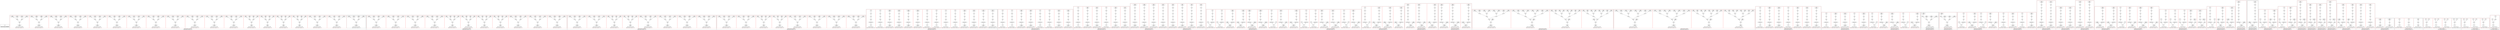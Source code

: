 strict digraph {
rankdir=BT
subgraph {
Stats [shape=plaintext]
cluster=true
label="Total loads executed: 4636245852\nTotal stores executed: 3984042872"
}
subgraph {
subgraph {
"0_0_578" [label="FAdd"]
"0_0_577" [label="Load\n38400256"]
"0_0_578" -> "0_0_577"
"0_0_592" [label="FAdd"]
"0_0_561" [label="FAdd"]
"0_0_592" -> "0_0_561"
"0_0_558" [label="Load\n38400256"]
"0_0_561" -> "0_0_558"
"0_0_560" [label="Load\n38400256"]
"0_0_561" -> "0_0_560"
"0_0_575" [label="Load\n38400256"]
"0_0_578" -> "0_0_575"
"0_0_592" -> "0_0_578"
{
rank=min
"0_0_593" [label="Store\n38400256"]
}
"0_0_593" -> "0_0_592"
cluster=true
label="Dynamic executions: 38400256\n\nCaptured memory operations: 2.2%"
}
subgraph {
"0_1_947" [label="FAdd"]
"0_1_917" [label="FAdd"]
"0_1_947" -> "0_1_917"
"0_1_916" [label="Load\n38400512"]
"0_1_917" -> "0_1_916"
"0_1_933" [label="FAdd"]
"0_1_932" [label="Load\n38400512"]
"0_1_933" -> "0_1_932"
"0_1_930" [label="Load\n38400512"]
"0_1_933" -> "0_1_930"
{
rank=min
"0_1_948" [label="Store\n38400512"]
}
"0_1_948" -> "0_1_947"
"0_1_914" [label="Load\n38400512"]
"0_1_917" -> "0_1_914"
"0_1_947" -> "0_1_933"
cluster=true
label="Dynamic executions: 38400512\n\nCaptured memory operations: 2.2%"
color=red
}
subgraph {
"0_2_949" [label="FAdd"]
"0_2_926" [label="FAdd"]
"0_2_949" -> "0_2_926"
"0_2_944" [label="FAdd"]
"0_2_943" [label="Load\n38400512"]
"0_2_944" -> "0_2_943"
{
rank=min
"0_2_950" [label="Store\n38400512"]
}
"0_2_950" -> "0_2_949"
"0_2_925" [label="Load\n38400512"]
"0_2_926" -> "0_2_925"
"0_2_949" -> "0_2_944"
"0_2_920" [label="Load\n38400512"]
"0_2_926" -> "0_2_920"
"0_2_938" [label="Load\n38400512"]
"0_2_944" -> "0_2_938"
cluster=true
label="Dynamic executions: 38400512\n\nCaptured memory operations: 2.2%"
color=red
}
subgraph {
"0_3_1007" [label="FAdd"]
"0_3_1006" [label="Load\n300003"]
"0_3_1007" -> "0_3_1006"
"0_3_995" [label="FAdd"]
"0_3_992" [label="Load\n300003"]
"0_3_995" -> "0_3_992"
{
rank=min
"0_3_1016" [label="Store\n300003"]
}
"0_3_1015" [label="FAdd"]
"0_3_1016" -> "0_3_1015"
"0_3_1004" [label="Load\n300003"]
"0_3_1007" -> "0_3_1004"
"0_3_1015" -> "0_3_1007"
"0_3_1015" -> "0_3_995"
"0_3_994" [label="Load\n300003"]
"0_3_995" -> "0_3_994"
cluster=true
label="Dynamic executions: 300003\n\nCaptured memory operations: 0.0%"
color=red
}
subgraph {
"0_4_1017" [label="FAdd"]
"0_4_1000" [label="FAdd"]
"0_4_1017" -> "0_4_1000"
"0_4_999" [label="Load\n300003"]
"0_4_1000" -> "0_4_999"
"0_4_997" [label="Load\n300003"]
"0_4_1000" -> "0_4_997"
{
rank=min
"0_4_1018" [label="Store\n300003"]
}
"0_4_1018" -> "0_4_1017"
"0_4_1012" [label="FAdd"]
"0_4_1009" [label="Load\n300003"]
"0_4_1012" -> "0_4_1009"
"0_4_1011" [label="Load\n300003"]
"0_4_1012" -> "0_4_1011"
"0_4_1017" -> "0_4_1012"
cluster=true
label="Dynamic executions: 300003\n\nCaptured memory operations: 0.0%"
color=red
}
subgraph {
"0_5_1057" [label="FAdd"]
"0_5_1049" [label="FAdd"]
"0_5_1057" -> "0_5_1049"
"0_5_1037" [label="FAdd"]
"0_5_1036" [label="Load\n300003"]
"0_5_1037" -> "0_5_1036"
"0_5_1057" -> "0_5_1037"
"0_5_1034" [label="Load\n300003"]
"0_5_1037" -> "0_5_1034"
"0_5_1046" [label="Load\n300003"]
"0_5_1049" -> "0_5_1046"
"0_5_1048" [label="Load\n300003"]
"0_5_1049" -> "0_5_1048"
{
rank=min
"0_5_1058" [label="Store\n300003"]
}
"0_5_1058" -> "0_5_1057"
cluster=true
label="Dynamic executions: 300003\n\nCaptured memory operations: 0.0%"
color=red
}
subgraph {
"0_6_1054" [label="FAdd"]
"0_6_1051" [label="Load\n300003"]
"0_6_1054" -> "0_6_1051"
"0_6_1059" [label="FAdd"]
"0_6_1059" -> "0_6_1054"
"0_6_1042" [label="FAdd"]
"0_6_1039" [label="Load\n300003"]
"0_6_1042" -> "0_6_1039"
{
rank=min
"0_6_1060" [label="Store\n300003"]
}
"0_6_1060" -> "0_6_1059"
"0_6_1059" -> "0_6_1042"
"0_6_1041" [label="Load\n300003"]
"0_6_1042" -> "0_6_1041"
"0_6_1053" [label="Load\n300003"]
"0_6_1054" -> "0_6_1053"
cluster=true
label="Dynamic executions: 300003\n\nCaptured memory operations: 0.0%"
color=red
}
subgraph {
"0_7_1135" [label="FAdd"]
"0_7_1109" [label="FAdd"]
"0_7_1135" -> "0_7_1109"
"0_7_1125" [label="FAdd"]
"0_7_1121" [label="Load\n38100381"]
"0_7_1125" -> "0_7_1121"
"0_7_1124" [label="Load\n38100381"]
"0_7_1125" -> "0_7_1124"
"0_7_1135" -> "0_7_1125"
{
rank=min
"0_7_1136" [label="Store\n38100381"]
}
"0_7_1136" -> "0_7_1135"
"0_7_1105" [label="Load\n38100381"]
"0_7_1109" -> "0_7_1105"
"0_7_1108" [label="Load\n38100381"]
"0_7_1109" -> "0_7_1108"
cluster=true
label="Dynamic executions: 38100381\n\nCaptured memory operations: 2.2%"
color=red
}
subgraph {
{
rank=min
"0_8_1138" [label="Store\n38100381"]
}
"0_8_1137" [label="FAdd"]
"0_8_1138" -> "0_8_1137"
"0_8_1116" [label="FAdd"]
"0_8_1112" [label="Load\n38100381"]
"0_8_1116" -> "0_8_1112"
"0_8_1132" [label="FAdd"]
"0_8_1137" -> "0_8_1132"
"0_8_1128" [label="Load\n38100381"]
"0_8_1132" -> "0_8_1128"
"0_8_1115" [label="Load\n38100381"]
"0_8_1116" -> "0_8_1115"
"0_8_1137" -> "0_8_1116"
"0_8_1131" [label="Load\n38100381"]
"0_8_1132" -> "0_8_1131"
cluster=true
label="Dynamic executions: 38100381\n\nCaptured memory operations: 2.2%"
color=red
}
subgraph {
"0_9_1182" [label="FAdd"]
"0_9_1178" [label="Load\n38100381"]
"0_9_1182" -> "0_9_1178"
"0_9_1181" [label="Load\n38100381"]
"0_9_1182" -> "0_9_1181"
"0_9_1208" [label="FAdd"]
"0_9_1208" -> "0_9_1182"
"0_9_1198" [label="FAdd"]
"0_9_1197" [label="Load\n38100381"]
"0_9_1198" -> "0_9_1197"
"0_9_1208" -> "0_9_1198"
{
rank=min
"0_9_1209" [label="Store\n38100381"]
}
"0_9_1209" -> "0_9_1208"
"0_9_1194" [label="Load\n38100381"]
"0_9_1198" -> "0_9_1194"
cluster=true
label="Dynamic executions: 38100381\n\nCaptured memory operations: 2.2%"
color=red
}
subgraph {
"0_10_1189" [label="FAdd"]
"0_10_1188" [label="Load\n38100381"]
"0_10_1189" -> "0_10_1188"
"0_10_1185" [label="Load\n38100381"]
"0_10_1189" -> "0_10_1185"
"0_10_1205" [label="FAdd"]
"0_10_1201" [label="Load\n38100381"]
"0_10_1205" -> "0_10_1201"
"0_10_1210" [label="FAdd"]
"0_10_1210" -> "0_10_1205"
{
rank=min
"0_10_1211" [label="Store\n38100381"]
}
"0_10_1211" -> "0_10_1210"
"0_10_1204" [label="Load\n38100381"]
"0_10_1205" -> "0_10_1204"
"0_10_1210" -> "0_10_1189"
cluster=true
label="Dynamic executions: 38100381\n\nCaptured memory operations: 2.2%"
color=red
}
subgraph {
"0_11_1282" [label="FAdd"]
"0_11_1272" [label="FAdd"]
"0_11_1282" -> "0_11_1272"
"0_11_1269" [label="Load\n25200252"]
"0_11_1272" -> "0_11_1269"
"0_11_1258" [label="FAdd"]
"0_11_1257" [label="Load\n25200252"]
"0_11_1258" -> "0_11_1257"
"0_11_1282" -> "0_11_1258"
"0_11_1271" [label="Load\n25200252"]
"0_11_1272" -> "0_11_1271"
"0_11_1255" [label="Load\n25200252"]
"0_11_1258" -> "0_11_1255"
{
rank=min
"0_11_1283" [label="Store\n25200252"]
}
"0_11_1283" -> "0_11_1282"
cluster=true
label="Dynamic executions: 25200252\n\nCaptured memory operations: 1.4%"
color=red
}
subgraph {
{
rank=min
"0_12_1285" [label="Store\n25200252"]
}
"0_12_1284" [label="FAdd"]
"0_12_1285" -> "0_12_1284"
"0_12_1279" [label="FAdd"]
"0_12_1275" [label="Load\n25200252"]
"0_12_1279" -> "0_12_1275"
"0_12_1278" [label="Load\n25200252"]
"0_12_1279" -> "0_12_1278"
"0_12_1284" -> "0_12_1279"
"0_12_1265" [label="FAdd"]
"0_12_1264" [label="Load\n25200252"]
"0_12_1265" -> "0_12_1264"
"0_12_1261" [label="Load\n25200252"]
"0_12_1265" -> "0_12_1261"
"0_12_1284" -> "0_12_1265"
cluster=true
label="Dynamic executions: 25200252\n\nCaptured memory operations: 1.4%"
color=red
}
subgraph {
{
rank=min
"0_13_1345" [label="Store\n25200252"]
}
"0_13_1344" [label="FAdd"]
"0_13_1345" -> "0_13_1344"
"0_13_1334" [label="FAdd"]
"0_13_1331" [label="Load\n25200252"]
"0_13_1334" -> "0_13_1331"
"0_13_1344" -> "0_13_1334"
"0_13_1320" [label="FAdd"]
"0_13_1319" [label="Load\n25200252"]
"0_13_1320" -> "0_13_1319"
"0_13_1333" [label="Load\n25200252"]
"0_13_1334" -> "0_13_1333"
"0_13_1344" -> "0_13_1320"
"0_13_1317" [label="Load\n25200252"]
"0_13_1320" -> "0_13_1317"
cluster=true
label="Dynamic executions: 25200252\n\nCaptured memory operations: 1.4%"
color=red
}
subgraph {
"0_14_1341" [label="FAdd"]
"0_14_1340" [label="Load\n25200252"]
"0_14_1341" -> "0_14_1340"
"0_14_1327" [label="FAdd"]
"0_14_1323" [label="Load\n25200252"]
"0_14_1327" -> "0_14_1323"
"0_14_1326" [label="Load\n25200252"]
"0_14_1327" -> "0_14_1326"
"0_14_1346" [label="FAdd"]
"0_14_1346" -> "0_14_1327"
{
rank=min
"0_14_1347" [label="Store\n25200252"]
}
"0_14_1347" -> "0_14_1346"
"0_14_1337" [label="Load\n25200252"]
"0_14_1341" -> "0_14_1337"
"0_14_1346" -> "0_14_1341"
cluster=true
label="Dynamic executions: 25200252\n\nCaptured memory operations: 1.4%"
color=red
}
subgraph {
"0_15_1437" [label="FAdd"]
"0_15_1434" [label="Load\n90000900"]
"0_15_1437" -> "0_15_1434"
{
rank=min
"0_15_1448" [label="Store\n90000900"]
}
"0_15_1447" [label="FAdd"]
"0_15_1448" -> "0_15_1447"
"0_15_1436" [label="Load\n90000900"]
"0_15_1437" -> "0_15_1436"
"0_15_1423" [label="FAdd"]
"0_15_1422" [label="Load\n90000900"]
"0_15_1423" -> "0_15_1422"
"0_15_1420" [label="Load\n90000900"]
"0_15_1423" -> "0_15_1420"
"0_15_1447" -> "0_15_1437"
"0_15_1447" -> "0_15_1423"
cluster=true
label="Dynamic executions: 90000900\n\nCaptured memory operations: 5.2%"
color=red
}
subgraph {
"0_16_1444" [label="FAdd"]
"0_16_1443" [label="Load\n90000900"]
"0_16_1444" -> "0_16_1443"
"0_16_1449" [label="FAdd"]
"0_16_1430" [label="FAdd"]
"0_16_1449" -> "0_16_1430"
"0_16_1429" [label="Load\n90000900"]
"0_16_1430" -> "0_16_1429"
{
rank=min
"0_16_1450" [label="Store\n90000900"]
}
"0_16_1450" -> "0_16_1449"
"0_16_1449" -> "0_16_1444"
"0_16_1440" [label="Load\n90000900"]
"0_16_1444" -> "0_16_1440"
"0_16_1426" [label="Load\n90000900"]
"0_16_1430" -> "0_16_1426"
cluster=true
label="Dynamic executions: 90000900\n\nCaptured memory operations: 5.2%"
color=red
}
subgraph {
"0_17_1504" [label="FAdd"]
"0_17_1503" [label="Load\n90000900"]
"0_17_1504" -> "0_17_1503"
"0_17_1530" [label="FAdd"]
"0_17_1530" -> "0_17_1504"
{
rank=min
"0_17_1531" [label="Store\n90000900"]
}
"0_17_1531" -> "0_17_1530"
"0_17_1520" [label="FAdd"]
"0_17_1517" [label="Load\n90000900"]
"0_17_1520" -> "0_17_1517"
"0_17_1519" [label="Load\n90000900"]
"0_17_1520" -> "0_17_1519"
"0_17_1530" -> "0_17_1520"
"0_17_1501" [label="Load\n90000900"]
"0_17_1504" -> "0_17_1501"
cluster=true
label="Dynamic executions: 90000900\n\nCaptured memory operations: 5.2%"
color=red
}
subgraph {
"0_18_1513" [label="FAdd"]
"0_18_1512" [label="Load\n90000900"]
"0_18_1513" -> "0_18_1512"
"0_18_1532" [label="FAdd"]
"0_18_1532" -> "0_18_1513"
{
rank=min
"0_18_1533" [label="Store\n90000900"]
}
"0_18_1533" -> "0_18_1532"
"0_18_1527" [label="FAdd"]
"0_18_1526" [label="Load\n90000900"]
"0_18_1527" -> "0_18_1526"
"0_18_1532" -> "0_18_1527"
"0_18_1509" [label="Load\n90000900"]
"0_18_1513" -> "0_18_1509"
"0_18_1523" [label="Load\n90000900"]
"0_18_1527" -> "0_18_1523"
cluster=true
label="Dynamic executions: 90000900\n\nCaptured memory operations: 5.2%"
color=red
}
cluster=true
label="Dynamic executions: 729607424\nCaptured memory operations: 42.3%"
}
subgraph {
subgraph {
"1_0_596" [label="FSub"]
"1_0_561" [label="FAdd"]
"1_0_596" -> "1_0_561"
"1_0_578" [label="FAdd"]
"1_0_577" [label="Load\n38400256"]
"1_0_578" -> "1_0_577"
"1_0_558" [label="Load\n38400256"]
"1_0_561" -> "1_0_558"
"1_0_560" [label="Load\n38400256"]
"1_0_561" -> "1_0_560"
"1_0_596" -> "1_0_578"
"1_0_575" [label="Load\n38400256"]
"1_0_578" -> "1_0_575"
{
rank=min
"1_0_597" [label="Store\n38400256"]
}
"1_0_597" -> "1_0_596"
cluster=true
label="Dynamic executions: 38400256\n\nCaptured memory operations: 2.2%"
color=red
}
subgraph {
"1_1_917" [label="FAdd"]
"1_1_916" [label="Load\n38400512"]
"1_1_917" -> "1_1_916"
"1_1_933" [label="FAdd"]
"1_1_932" [label="Load\n38400512"]
"1_1_933" -> "1_1_932"
"1_1_951" [label="FSub"]
"1_1_951" -> "1_1_917"
"1_1_930" [label="Load\n38400512"]
"1_1_933" -> "1_1_930"
{
rank=min
"1_1_952" [label="Store\n38400512"]
}
"1_1_952" -> "1_1_951"
"1_1_951" -> "1_1_933"
"1_1_914" [label="Load\n38400512"]
"1_1_917" -> "1_1_914"
cluster=true
label="Dynamic executions: 38400512\n\nCaptured memory operations: 2.2%"
color=red
}
subgraph {
"1_2_944" [label="FAdd"]
"1_2_943" [label="Load\n38400512"]
"1_2_944" -> "1_2_943"
"1_2_953" [label="FSub"]
"1_2_953" -> "1_2_944"
"1_2_926" [label="FAdd"]
"1_2_953" -> "1_2_926"
"1_2_925" [label="Load\n38400512"]
"1_2_926" -> "1_2_925"
"1_2_920" [label="Load\n38400512"]
"1_2_926" -> "1_2_920"
{
rank=min
"1_2_954" [label="Store\n38400512"]
}
"1_2_954" -> "1_2_953"
"1_2_938" [label="Load\n38400512"]
"1_2_944" -> "1_2_938"
cluster=true
label="Dynamic executions: 38400512\n\nCaptured memory operations: 2.2%"
color=red
}
subgraph {
"1_3_1007" [label="FAdd"]
"1_3_1006" [label="Load\n300003"]
"1_3_1007" -> "1_3_1006"
"1_3_1019" [label="FSub"]
"1_3_1019" -> "1_3_1007"
"1_3_995" [label="FAdd"]
"1_3_1019" -> "1_3_995"
"1_3_992" [label="Load\n300003"]
"1_3_995" -> "1_3_992"
"1_3_1004" [label="Load\n300003"]
"1_3_1007" -> "1_3_1004"
{
rank=min
"1_3_1020" [label="Store\n300003"]
}
"1_3_1020" -> "1_3_1019"
"1_3_994" [label="Load\n300003"]
"1_3_995" -> "1_3_994"
cluster=true
label="Dynamic executions: 300003\n\nCaptured memory operations: 0.0%"
color=red
}
subgraph {
{
rank=min
"1_4_1022" [label="Store\n300003"]
}
"1_4_1021" [label="FSub"]
"1_4_1022" -> "1_4_1021"
"1_4_1000" [label="FAdd"]
"1_4_999" [label="Load\n300003"]
"1_4_1000" -> "1_4_999"
"1_4_997" [label="Load\n300003"]
"1_4_1000" -> "1_4_997"
"1_4_1012" [label="FAdd"]
"1_4_1009" [label="Load\n300003"]
"1_4_1012" -> "1_4_1009"
"1_4_1011" [label="Load\n300003"]
"1_4_1012" -> "1_4_1011"
"1_4_1021" -> "1_4_1000"
"1_4_1021" -> "1_4_1012"
cluster=true
label="Dynamic executions: 300003\n\nCaptured memory operations: 0.0%"
color=red
}
subgraph {
"1_5_1054" [label="FAdd"]
"1_5_1051" [label="Load\n300003"]
"1_5_1054" -> "1_5_1051"
"1_5_1061" [label="FSub"]
"1_5_1061" -> "1_5_1054"
{
rank=min
"1_5_1062" [label="Store\n300003"]
}
"1_5_1062" -> "1_5_1061"
"1_5_1042" [label="FAdd"]
"1_5_1039" [label="Load\n300003"]
"1_5_1042" -> "1_5_1039"
"1_5_1061" -> "1_5_1042"
"1_5_1041" [label="Load\n300003"]
"1_5_1042" -> "1_5_1041"
"1_5_1053" [label="Load\n300003"]
"1_5_1054" -> "1_5_1053"
cluster=true
label="Dynamic executions: 300003\n\nCaptured memory operations: 0.0%"
color=red
}
subgraph {
"1_6_1063" [label="FSub"]
"1_6_1049" [label="FAdd"]
"1_6_1063" -> "1_6_1049"
"1_6_1037" [label="FAdd"]
"1_6_1036" [label="Load\n300003"]
"1_6_1037" -> "1_6_1036"
"1_6_1034" [label="Load\n300003"]
"1_6_1037" -> "1_6_1034"
"1_6_1046" [label="Load\n300003"]
"1_6_1049" -> "1_6_1046"
"1_6_1048" [label="Load\n300003"]
"1_6_1049" -> "1_6_1048"
{
rank=min
"1_6_1064" [label="Store\n300003"]
}
"1_6_1064" -> "1_6_1063"
"1_6_1063" -> "1_6_1037"
cluster=true
label="Dynamic executions: 300003\n\nCaptured memory operations: 0.0%"
color=red
}
subgraph {
{
rank=min
"1_7_1287" [label="Store\n25200252"]
}
"1_7_1286" [label="FSub"]
"1_7_1287" -> "1_7_1286"
"1_7_1272" [label="FAdd"]
"1_7_1286" -> "1_7_1272"
"1_7_1269" [label="Load\n25200252"]
"1_7_1272" -> "1_7_1269"
"1_7_1258" [label="FAdd"]
"1_7_1257" [label="Load\n25200252"]
"1_7_1258" -> "1_7_1257"
"1_7_1286" -> "1_7_1258"
"1_7_1255" [label="Load\n25200252"]
"1_7_1258" -> "1_7_1255"
"1_7_1271" [label="Load\n25200252"]
"1_7_1272" -> "1_7_1271"
cluster=true
label="Dynamic executions: 25200252\n\nCaptured memory operations: 1.4%"
color=red
}
subgraph {
"1_8_1279" [label="FAdd"]
"1_8_1275" [label="Load\n25200252"]
"1_8_1279" -> "1_8_1275"
"1_8_1278" [label="Load\n25200252"]
"1_8_1279" -> "1_8_1278"
"1_8_1288" [label="FSub"]
"1_8_1288" -> "1_8_1279"
"1_8_1265" [label="FAdd"]
"1_8_1288" -> "1_8_1265"
"1_8_1264" [label="Load\n25200252"]
"1_8_1265" -> "1_8_1264"
"1_8_1261" [label="Load\n25200252"]
"1_8_1265" -> "1_8_1261"
{
rank=min
"1_8_1289" [label="Store\n25200252"]
}
"1_8_1289" -> "1_8_1288"
cluster=true
label="Dynamic executions: 25200252\n\nCaptured memory operations: 1.4%"
color=red
}
subgraph {
"1_9_1341" [label="FAdd"]
"1_9_1340" [label="Load\n25200252"]
"1_9_1341" -> "1_9_1340"
"1_9_1348" [label="FSub"]
"1_9_1327" [label="FAdd"]
"1_9_1348" -> "1_9_1327"
{
rank=min
"1_9_1349" [label="Store\n25200252"]
}
"1_9_1349" -> "1_9_1348"
"1_9_1323" [label="Load\n25200252"]
"1_9_1327" -> "1_9_1323"
"1_9_1326" [label="Load\n25200252"]
"1_9_1327" -> "1_9_1326"
"1_9_1348" -> "1_9_1341"
"1_9_1337" [label="Load\n25200252"]
"1_9_1341" -> "1_9_1337"
cluster=true
label="Dynamic executions: 25200252\n\nCaptured memory operations: 1.4%"
color=red
}
subgraph {
"1_10_1350" [label="FSub"]
"1_10_1320" [label="FAdd"]
"1_10_1350" -> "1_10_1320"
"1_10_1334" [label="FAdd"]
"1_10_1331" [label="Load\n25200252"]
"1_10_1334" -> "1_10_1331"
{
rank=min
"1_10_1351" [label="Store\n25200252"]
}
"1_10_1351" -> "1_10_1350"
"1_10_1319" [label="Load\n25200252"]
"1_10_1320" -> "1_10_1319"
"1_10_1350" -> "1_10_1334"
"1_10_1333" [label="Load\n25200252"]
"1_10_1334" -> "1_10_1333"
"1_10_1317" [label="Load\n25200252"]
"1_10_1320" -> "1_10_1317"
cluster=true
label="Dynamic executions: 25200252\n\nCaptured memory operations: 1.4%"
color=red
}
cluster=true
label="Dynamic executions: 217202300\nCaptured memory operations: 12.5%"
}
subgraph {
subgraph {
"2_0_604" [label="FAdd"]
"2_0_572" [label="FSub"]
"2_0_604" -> "2_0_572"
"2_0_591" [label="FSub"]
"2_0_588" [label="Load\n38400256"]
"2_0_591" -> "2_0_588"
{
rank=min
"2_0_605" [label="Store\n38400256"]
}
"2_0_605" -> "2_0_604"
"2_0_604" -> "2_0_591"
"2_0_583" [label="Load\n38400256"]
"2_0_591" -> "2_0_583"
"2_0_558" [label="Load\n38400256"]
"2_0_572" -> "2_0_558"
"2_0_560" [label="Load\n38400256"]
"2_0_572" -> "2_0_560"
cluster=true
label="Dynamic executions: 38400256\n\nCaptured memory operations: 2.2%"
color=red
}
subgraph {
"2_1_573" [label="FSub"]
"2_1_570" [label="Load\n38400256"]
"2_1_573" -> "2_1_570"
"2_1_606" [label="FAdd"]
"2_1_606" -> "2_1_573"
"2_1_590" [label="FSub"]
"2_1_575" [label="Load\n38400256"]
"2_1_590" -> "2_1_575"
"2_1_564" [label="Load\n38400256"]
"2_1_573" -> "2_1_564"
{
rank=min
"2_1_607" [label="Store\n38400256"]
}
"2_1_607" -> "2_1_606"
"2_1_606" -> "2_1_590"
"2_1_577" [label="Load\n38400256"]
"2_1_590" -> "2_1_577"
cluster=true
label="Dynamic executions: 38400256\n\nCaptured memory operations: 2.2%"
color=red
}
subgraph {
"2_2_928" [label="FSub"]
"2_2_920" [label="Load\n38400512"]
"2_2_928" -> "2_2_920"
"2_2_957" [label="FAdd"]
"2_2_945" [label="FSub"]
"2_2_957" -> "2_2_945"
{
rank=min
"2_2_958" [label="Store\n38400512"]
}
"2_2_958" -> "2_2_957"
"2_2_932" [label="Load\n38400512"]
"2_2_945" -> "2_2_932"
"2_2_957" -> "2_2_928"
"2_2_930" [label="Load\n38400512"]
"2_2_945" -> "2_2_930"
"2_2_925" [label="Load\n38400512"]
"2_2_928" -> "2_2_925"
cluster=true
label="Dynamic executions: 38400512\n\nCaptured memory operations: 2.2%"
color=red
}
subgraph {
{
rank=min
"2_3_960" [label="Store\n38400512"]
}
"2_3_959" [label="FAdd"]
"2_3_960" -> "2_3_959"
"2_3_927" [label="FSub"]
"2_3_914" [label="Load\n38400512"]
"2_3_927" -> "2_3_914"
"2_3_946" [label="FSub"]
"2_3_938" [label="Load\n38400512"]
"2_3_946" -> "2_3_938"
"2_3_959" -> "2_3_946"
"2_3_943" [label="Load\n38400512"]
"2_3_946" -> "2_3_943"
"2_3_959" -> "2_3_927"
"2_3_916" [label="Load\n38400512"]
"2_3_927" -> "2_3_916"
cluster=true
label="Dynamic executions: 38400512\n\nCaptured memory operations: 2.2%"
color=red
}
subgraph {
"2_4_1002" [label="FSub"]
"2_4_997" [label="Load\n300003"]
"2_4_1002" -> "2_4_997"
{
rank=min
"2_4_1026" [label="Store\n300003"]
}
"2_4_1025" [label="FAdd"]
"2_4_1026" -> "2_4_1025"
"2_4_1025" -> "2_4_1002"
"2_4_999" [label="Load\n300003"]
"2_4_1002" -> "2_4_999"
"2_4_1013" [label="FSub"]
"2_4_1025" -> "2_4_1013"
"2_4_1006" [label="Load\n300003"]
"2_4_1013" -> "2_4_1006"
"2_4_1004" [label="Load\n300003"]
"2_4_1013" -> "2_4_1004"
cluster=true
label="Dynamic executions: 300003\n\nCaptured memory operations: 0.0%"
color=red
}
subgraph {
{
rank=min
"2_5_1028" [label="Store\n300003"]
}
"2_5_1027" [label="FAdd"]
"2_5_1028" -> "2_5_1027"
"2_5_1014" [label="FSub"]
"2_5_1009" [label="Load\n300003"]
"2_5_1014" -> "2_5_1009"
"2_5_1001" [label="FSub"]
"2_5_992" [label="Load\n300003"]
"2_5_1001" -> "2_5_992"
"2_5_1027" -> "2_5_1014"
"2_5_1011" [label="Load\n300003"]
"2_5_1014" -> "2_5_1011"
"2_5_1027" -> "2_5_1001"
"2_5_994" [label="Load\n300003"]
"2_5_1001" -> "2_5_994"
cluster=true
label="Dynamic executions: 300003\n\nCaptured memory operations: 0.0%"
color=red
}
subgraph {
"2_6_1292" [label="FAdd"]
"2_6_1267" [label="FSub"]
"2_6_1292" -> "2_6_1267"
"2_6_1280" [label="FSub"]
"2_6_1292" -> "2_6_1280"
"2_6_1271" [label="Load\n25200252"]
"2_6_1280" -> "2_6_1271"
"2_6_1261" [label="Load\n25200252"]
"2_6_1267" -> "2_6_1261"
{
rank=min
"2_6_1293" [label="Store\n25200252"]
}
"2_6_1293" -> "2_6_1292"
"2_6_1264" [label="Load\n25200252"]
"2_6_1267" -> "2_6_1264"
"2_6_1269" [label="Load\n25200252"]
"2_6_1280" -> "2_6_1269"
cluster=true
label="Dynamic executions: 25200252\n\nCaptured memory operations: 1.4%"
color=red
}
subgraph {
"2_7_1294" [label="FAdd"]
"2_7_1266" [label="FSub"]
"2_7_1294" -> "2_7_1266"
"2_7_1281" [label="FSub"]
"2_7_1294" -> "2_7_1281"
"2_7_1275" [label="Load\n25200252"]
"2_7_1281" -> "2_7_1275"
"2_7_1278" [label="Load\n25200252"]
"2_7_1281" -> "2_7_1278"
{
rank=min
"2_7_1295" [label="Store\n25200252"]
}
"2_7_1295" -> "2_7_1294"
"2_7_1255" [label="Load\n25200252"]
"2_7_1266" -> "2_7_1255"
"2_7_1257" [label="Load\n25200252"]
"2_7_1266" -> "2_7_1257"
cluster=true
label="Dynamic executions: 25200252\n\nCaptured memory operations: 1.4%"
color=red
}
cluster=true
label="Dynamic executions: 204602046\nCaptured memory operations: 11.8%"
}
subgraph {
subgraph {
"3_0_591" [label="FSub"]
"3_0_588" [label="Load\n38400256"]
"3_0_591" -> "3_0_588"
{
rank=min
"3_0_601" [label="Store\n38400256"]
}
"3_0_600" [label="FSub"]
"3_0_601" -> "3_0_600"
"3_0_583" [label="Load\n38400256"]
"3_0_591" -> "3_0_583"
"3_0_572" [label="FSub"]
"3_0_558" [label="Load\n38400256"]
"3_0_572" -> "3_0_558"
"3_0_600" -> "3_0_591"
"3_0_600" -> "3_0_572"
"3_0_560" [label="Load\n38400256"]
"3_0_572" -> "3_0_560"
cluster=true
label="Dynamic executions: 38400256\n\nCaptured memory operations: 2.2%"
color=red
}
subgraph {
"3_1_573" [label="FSub"]
"3_1_570" [label="Load\n38400256"]
"3_1_573" -> "3_1_570"
"3_1_590" [label="FSub"]
"3_1_575" [label="Load\n38400256"]
"3_1_590" -> "3_1_575"
"3_1_564" [label="Load\n38400256"]
"3_1_573" -> "3_1_564"
"3_1_602" [label="FSub"]
"3_1_602" -> "3_1_573"
"3_1_577" [label="Load\n38400256"]
"3_1_590" -> "3_1_577"
{
rank=min
"3_1_603" [label="Store\n38400256"]
}
"3_1_603" -> "3_1_602"
"3_1_602" -> "3_1_590"
cluster=true
label="Dynamic executions: 38400256\n\nCaptured memory operations: 2.2%"
color=red
}
subgraph {
{
rank=min
"3_2_956" [label="Store\n38400512"]
}
"3_2_955" [label="FSub"]
"3_2_956" -> "3_2_955"
"3_2_927" [label="FSub"]
"3_2_955" -> "3_2_927"
"3_2_914" [label="Load\n38400512"]
"3_2_927" -> "3_2_914"
"3_2_946" [label="FSub"]
"3_2_938" [label="Load\n38400512"]
"3_2_946" -> "3_2_938"
"3_2_943" [label="Load\n38400512"]
"3_2_946" -> "3_2_943"
"3_2_955" -> "3_2_946"
"3_2_916" [label="Load\n38400512"]
"3_2_927" -> "3_2_916"
cluster=true
label="Dynamic executions: 38400512\n\nCaptured memory operations: 2.2%"
color=red
}
subgraph {
"3_3_928" [label="FSub"]
"3_3_920" [label="Load\n38400512"]
"3_3_928" -> "3_3_920"
{
rank=min
"3_3_962" [label="Store\n38400512"]
}
"3_3_961" [label="FSub"]
"3_3_962" -> "3_3_961"
"3_3_945" [label="FSub"]
"3_3_961" -> "3_3_945"
"3_3_932" [label="Load\n38400512"]
"3_3_945" -> "3_3_932"
"3_3_961" -> "3_3_928"
"3_3_930" [label="Load\n38400512"]
"3_3_945" -> "3_3_930"
"3_3_925" [label="Load\n38400512"]
"3_3_928" -> "3_3_925"
cluster=true
label="Dynamic executions: 38400512\n\nCaptured memory operations: 2.2%"
color=red
}
subgraph {
"3_4_1014" [label="FSub"]
"3_4_1009" [label="Load\n300003"]
"3_4_1014" -> "3_4_1009"
"3_4_1001" [label="FSub"]
"3_4_992" [label="Load\n300003"]
"3_4_1001" -> "3_4_992"
"3_4_1023" [label="FSub"]
"3_4_1023" -> "3_4_1001"
"3_4_1023" -> "3_4_1014"
"3_4_1011" [label="Load\n300003"]
"3_4_1014" -> "3_4_1011"
{
rank=min
"3_4_1024" [label="Store\n300003"]
}
"3_4_1024" -> "3_4_1023"
"3_4_994" [label="Load\n300003"]
"3_4_1001" -> "3_4_994"
cluster=true
label="Dynamic executions: 300003\n\nCaptured memory operations: 0.0%"
color=red
}
subgraph {
"3_5_1002" [label="FSub"]
"3_5_997" [label="Load\n300003"]
"3_5_1002" -> "3_5_997"
"3_5_999" [label="Load\n300003"]
"3_5_1002" -> "3_5_999"
{
rank=min
"3_5_1030" [label="Store\n300003"]
}
"3_5_1029" [label="FSub"]
"3_5_1030" -> "3_5_1029"
"3_5_1013" [label="FSub"]
"3_5_1006" [label="Load\n300003"]
"3_5_1013" -> "3_5_1006"
"3_5_1029" -> "3_5_1013"
"3_5_1029" -> "3_5_1002"
"3_5_1004" [label="Load\n300003"]
"3_5_1013" -> "3_5_1004"
cluster=true
label="Dynamic executions: 300003\n\nCaptured memory operations: 0.0%"
color=red
}
subgraph {
"3_6_1290" [label="FSub"]
"3_6_1266" [label="FSub"]
"3_6_1290" -> "3_6_1266"
"3_6_1281" [label="FSub"]
"3_6_1275" [label="Load\n25200252"]
"3_6_1281" -> "3_6_1275"
"3_6_1278" [label="Load\n25200252"]
"3_6_1281" -> "3_6_1278"
"3_6_1290" -> "3_6_1281"
{
rank=min
"3_6_1291" [label="Store\n25200252"]
}
"3_6_1291" -> "3_6_1290"
"3_6_1255" [label="Load\n25200252"]
"3_6_1266" -> "3_6_1255"
"3_6_1257" [label="Load\n25200252"]
"3_6_1266" -> "3_6_1257"
cluster=true
label="Dynamic executions: 25200252\n\nCaptured memory operations: 1.4%"
color=red
}
subgraph {
"3_7_1280" [label="FSub"]
"3_7_1271" [label="Load\n25200252"]
"3_7_1280" -> "3_7_1271"
"3_7_1296" [label="FSub"]
"3_7_1267" [label="FSub"]
"3_7_1296" -> "3_7_1267"
"3_7_1261" [label="Load\n25200252"]
"3_7_1267" -> "3_7_1261"
"3_7_1296" -> "3_7_1280"
"3_7_1264" [label="Load\n25200252"]
"3_7_1267" -> "3_7_1264"
"3_7_1269" [label="Load\n25200252"]
"3_7_1280" -> "3_7_1269"
{
rank=min
"3_7_1297" [label="Store\n25200252"]
}
"3_7_1297" -> "3_7_1296"
cluster=true
label="Dynamic executions: 25200252\n\nCaptured memory operations: 1.4%"
color=red
}
cluster=true
label="Dynamic executions: 204602046\nCaptured memory operations: 11.8%"
}
subgraph {
subgraph {
"4_0_334" [label="SExt"]
"4_0_333" [label="Add"]
"4_0_334" -> "4_0_333"
"4_0_323" [label="Add"]
"4_0_333" -> "4_0_323"
"4_0_335" [label="GetElementPtr"]
"4_0_335" -> "4_0_334"
"4_0_322" [label="Load\n18000120"]
"4_0_323" -> "4_0_322"
{
rank=min
"4_0_336" [label="Load\n18000120"]
}
"4_0_336" -> "4_0_335"
cluster=true
label="Dynamic executions: 18000120\n\nCaptured memory operations: 0.4%"
}
subgraph {
{
rank=min
"4_1_352" [label="Load\n18000120"]
}
"4_1_351" [label="GetElementPtr"]
"4_1_352" -> "4_1_351"
"4_1_350" [label="SExt"]
"4_1_351" -> "4_1_350"
"4_1_323" [label="Add"]
"4_1_322" [label="Load\n18000120"]
"4_1_323" -> "4_1_322"
"4_1_343" [label="Add"]
"4_1_343" -> "4_1_323"
"4_1_350" -> "4_1_343"
cluster=true
label="Dynamic executions: 18000120\n\nCaptured memory operations: 0.4%"
color=red
}
subgraph {
"4_2_412" [label="GetElementPtr"]
"4_2_411" [label="SExt"]
"4_2_412" -> "4_2_411"
"4_2_409" [label="Add"]
"4_2_406" [label="Load\n2400016"]
"4_2_409" -> "4_2_406"
"4_2_410" [label="Add"]
"4_2_410" -> "4_2_409"
"4_2_411" -> "4_2_410"
{
rank=min
"4_2_413" [label="Load\n2400016"]
}
"4_2_413" -> "4_2_412"
cluster=true
label="Dynamic executions: 2400016\n\nCaptured memory operations: 0.0%"
color=red
}
subgraph {
"4_3_409" [label="Add"]
"4_3_406" [label="Load\n2400016"]
"4_3_409" -> "4_3_406"
"4_3_416" [label="Add"]
"4_3_416" -> "4_3_409"
"4_3_418" [label="SExt"]
"4_3_418" -> "4_3_416"
"4_3_419" [label="GetElementPtr"]
"4_3_419" -> "4_3_418"
{
rank=min
"4_3_420" [label="Load\n2400016"]
}
"4_3_420" -> "4_3_419"
cluster=true
label="Dynamic executions: 2400016\n\nCaptured memory operations: 0.0%"
color=red
}
subgraph {
"4_4_486" [label="GetElementPtr"]
"4_4_485" [label="SExt"]
"4_4_486" -> "4_4_485"
{
rank=min
"4_4_487" [label="Load\n0"]
}
"4_4_487" -> "4_4_486"
"4_4_484" [label="Add"]
"4_4_485" -> "4_4_484"
"4_4_474" [label="Add"]
"4_4_484" -> "4_4_474"
"4_4_473" [label="Load\n0"]
"4_4_474" -> "4_4_473"
cluster=true
label="Dynamic executions: 0\n\nCaptured memory operations: 0.0%"
color=red
}
subgraph {
"4_5_501" [label="SExt"]
"4_5_494" [label="Add"]
"4_5_501" -> "4_5_494"
"4_5_502" [label="GetElementPtr"]
"4_5_502" -> "4_5_501"
"4_5_474" [label="Add"]
"4_5_494" -> "4_5_474"
"4_5_473" [label="Load\n0"]
"4_5_474" -> "4_5_473"
{
rank=min
"4_5_503" [label="Load\n0"]
}
"4_5_503" -> "4_5_502"
cluster=true
label="Dynamic executions: 0\n\nCaptured memory operations: 0.0%"
color=red
}
subgraph {
"4_6_517" [label="Add"]
"4_6_516" [label="Add"]
"4_6_517" -> "4_6_516"
"4_6_518" [label="SExt"]
"4_6_518" -> "4_6_517"
"4_6_464" [label="Load\n0"]
"4_6_516" -> "4_6_464"
"4_6_519" [label="GetElementPtr"]
"4_6_519" -> "4_6_518"
{
rank=min
"4_6_520" [label="Load\n0"]
}
"4_6_520" -> "4_6_519"
cluster=true
label="Dynamic executions: 0\n\nCaptured memory operations: 0.0%"
color=red
}
subgraph {
"4_7_525" [label="GetElementPtr"]
"4_7_524" [label="SExt"]
"4_7_525" -> "4_7_524"
"4_7_516" [label="Add"]
"4_7_464" [label="Load\n0"]
"4_7_516" -> "4_7_464"
"4_7_523" [label="Add"]
"4_7_523" -> "4_7_516"
"4_7_524" -> "4_7_523"
{
rank=min
"4_7_526" [label="Load\n0"]
}
"4_7_526" -> "4_7_525"
cluster=true
label="Dynamic executions: 0\n\nCaptured memory operations: 0.0%"
color=red
}
subgraph {
{
rank=min
"4_8_739" [label="Load\n18000268"]
}
"4_8_738" [label="GetElementPtr"]
"4_8_739" -> "4_8_738"
"4_8_736" [label="Add"]
"4_8_727" [label="Add"]
"4_8_736" -> "4_8_727"
"4_8_737" [label="SExt"]
"4_8_738" -> "4_8_737"
"4_8_737" -> "4_8_736"
"4_8_726" [label="Load\n18000268"]
"4_8_727" -> "4_8_726"
cluster=true
label="Dynamic executions: 18000268\n\nCaptured memory operations: 0.4%"
color=red
}
subgraph {
"4_9_751" [label="SExt"]
"4_9_745" [label="Add"]
"4_9_751" -> "4_9_745"
{
rank=min
"4_9_753" [label="Load\n18000268"]
}
"4_9_752" [label="GetElementPtr"]
"4_9_753" -> "4_9_752"
"4_9_752" -> "4_9_751"
"4_9_727" [label="Add"]
"4_9_745" -> "4_9_727"
"4_9_726" [label="Load\n18000268"]
"4_9_727" -> "4_9_726"
cluster=true
label="Dynamic executions: 18000268\n\nCaptured memory operations: 0.4%"
color=red
}
subgraph {
"4_10_811" [label="Add"]
"4_10_806" [label="Add"]
"4_10_811" -> "4_10_806"
"4_10_805" [label="Load\n2400040"]
"4_10_806" -> "4_10_805"
"4_10_812" [label="SExt"]
"4_10_812" -> "4_10_811"
"4_10_813" [label="GetElementPtr"]
"4_10_813" -> "4_10_812"
{
rank=min
"4_10_814" [label="Load\n2400040"]
}
"4_10_814" -> "4_10_813"
cluster=true
label="Dynamic executions: 2400040\n\nCaptured memory operations: 0.0%"
color=red
}
subgraph {
"4_11_816" [label="GetElementPtr"]
"4_11_815" [label="SExt"]
"4_11_816" -> "4_11_815"
"4_11_807" [label="Add"]
"4_11_806" [label="Add"]
"4_11_807" -> "4_11_806"
"4_11_815" -> "4_11_807"
"4_11_805" [label="Load\n2400040"]
"4_11_806" -> "4_11_805"
{
rank=min
"4_11_817" [label="Load\n2400040"]
}
"4_11_817" -> "4_11_816"
cluster=true
label="Dynamic executions: 2400040\n\nCaptured memory operations: 0.0%"
color=red
}
subgraph {
"4_12_841" [label="Add"]
"4_12_840" [label="Load\n0"]
"4_12_841" -> "4_12_840"
"4_12_850" [label="Add"]
"4_12_850" -> "4_12_841"
"4_12_851" [label="SExt"]
"4_12_851" -> "4_12_850"
{
rank=min
"4_12_853" [label="Load\n0"]
}
"4_12_852" [label="GetElementPtr"]
"4_12_853" -> "4_12_852"
"4_12_852" -> "4_12_851"
cluster=true
label="Dynamic executions: 0\n\nCaptured memory operations: 0.0%"
color=red
}
subgraph {
"4_13_865" [label="SExt"]
"4_13_859" [label="Add"]
"4_13_865" -> "4_13_859"
"4_13_841" [label="Add"]
"4_13_840" [label="Load\n0"]
"4_13_841" -> "4_13_840"
"4_13_866" [label="GetElementPtr"]
"4_13_866" -> "4_13_865"
{
rank=min
"4_13_867" [label="Load\n0"]
}
"4_13_867" -> "4_13_866"
"4_13_859" -> "4_13_841"
cluster=true
label="Dynamic executions: 0\n\nCaptured memory operations: 0.0%"
color=red
}
cluster=true
label="Dynamic executions: 81600888\nCaptured memory operations: 1.8%"
}
subgraph {
subgraph {
"5_0_314" [label="SExt"]
"5_0_313" [label="Load\n2250015"]
"5_0_314" -> "5_0_313"
"5_0_327" [label="GetElementPtr"]
"5_0_326" [label="Add"]
"5_0_327" -> "5_0_326"
{
rank=min
"5_0_328" [label="Load\n18000120"]
}
"5_0_328" -> "5_0_327"
"5_0_320" [label="Add"]
"5_0_320" -> "5_0_314"
"5_0_326" -> "5_0_320"
cluster=true
label="Dynamic executions: 18000120\n\nCaptured memory operations: 0.2%"
color=red
}
subgraph {
"5_1_314" [label="SExt"]
"5_1_313" [label="Load\n2250015"]
"5_1_314" -> "5_1_313"
"5_1_342" [label="Add"]
"5_1_320" [label="Add"]
"5_1_342" -> "5_1_320"
{
rank=min
"5_1_345" [label="Load\n18000120"]
}
"5_1_344" [label="GetElementPtr"]
"5_1_345" -> "5_1_344"
"5_1_320" -> "5_1_314"
"5_1_344" -> "5_1_342"
cluster=true
label="Dynamic executions: 18000120\n\nCaptured memory operations: 0.2%"
color=red
}
subgraph {
"5_2_477" [label="Add"]
"5_2_471" [label="Add"]
"5_2_477" -> "5_2_471"
"5_2_478" [label="GetElementPtr"]
"5_2_478" -> "5_2_477"
"5_2_465" [label="SExt"]
"5_2_464" [label="Load\n0"]
"5_2_465" -> "5_2_464"
"5_2_471" -> "5_2_465"
{
rank=min
"5_2_479" [label="Load\n0"]
}
"5_2_479" -> "5_2_478"
cluster=true
label="Dynamic executions: 0\n\nCaptured memory operations: 0.0%"
color=red
}
subgraph {
"5_3_493" [label="Add"]
"5_3_471" [label="Add"]
"5_3_493" -> "5_3_471"
"5_3_495" [label="GetElementPtr"]
"5_3_495" -> "5_3_493"
"5_3_465" [label="SExt"]
"5_3_464" [label="Load\n0"]
"5_3_465" -> "5_3_464"
{
rank=min
"5_3_496" [label="Load\n0"]
}
"5_3_496" -> "5_3_495"
"5_3_471" -> "5_3_465"
cluster=true
label="Dynamic executions: 0\n\nCaptured memory operations: 0.0%"
color=red
}
subgraph {
"5_4_718" [label="SExt"]
"5_4_717" [label="Load\n2250037"]
"5_4_718" -> "5_4_717"
"5_4_731" [label="GetElementPtr"]
"5_4_730" [label="Add"]
"5_4_731" -> "5_4_730"
"5_4_724" [label="Add"]
"5_4_730" -> "5_4_724"
"5_4_724" -> "5_4_718"
{
rank=min
"5_4_732" [label="Load\n18000268"]
}
"5_4_732" -> "5_4_731"
cluster=true
label="Dynamic executions: 18000268\n\nCaptured memory operations: 0.2%"
color=red
}
subgraph {
"5_5_718" [label="SExt"]
"5_5_717" [label="Load\n2250037"]
"5_5_718" -> "5_5_717"
{
rank=min
"5_5_747" [label="Load\n18000268"]
}
"5_5_746" [label="GetElementPtr"]
"5_5_747" -> "5_5_746"
"5_5_724" [label="Add"]
"5_5_724" -> "5_5_718"
"5_5_744" [label="Add"]
"5_5_746" -> "5_5_744"
"5_5_744" -> "5_5_724"
cluster=true
label="Dynamic executions: 18000268\n\nCaptured memory operations: 0.2%"
color=red
}
subgraph {
"5_6_838" [label="Add"]
"5_6_832" [label="SExt"]
"5_6_838" -> "5_6_832"
"5_6_831" [label="Load\n0"]
"5_6_832" -> "5_6_831"
"5_6_844" [label="Add"]
"5_6_844" -> "5_6_838"
"5_6_845" [label="GetElementPtr"]
"5_6_845" -> "5_6_844"
{
rank=min
"5_6_846" [label="Load\n0"]
}
"5_6_846" -> "5_6_845"
cluster=true
label="Dynamic executions: 0\n\nCaptured memory operations: 0.0%"
color=red
}
subgraph {
"5_7_838" [label="Add"]
"5_7_832" [label="SExt"]
"5_7_838" -> "5_7_832"
"5_7_831" [label="Load\n0"]
"5_7_832" -> "5_7_831"
"5_7_858" [label="Add"]
"5_7_858" -> "5_7_838"
{
rank=min
"5_7_861" [label="Load\n0"]
}
"5_7_860" [label="GetElementPtr"]
"5_7_861" -> "5_7_860"
"5_7_860" -> "5_7_858"
cluster=true
label="Dynamic executions: 0\n\nCaptured memory operations: 0.0%"
color=red
}
cluster=true
label="Dynamic executions: 72000776\nCaptured memory operations: 0.9%"
}
subgraph {
subgraph {
"6_0_314" [label="SExt"]
"6_0_313" [label="Load\n2250015"]
"6_0_314" -> "6_0_313"
{
rank=min
"6_0_348" [label="Load\n18000120"]
}
"6_0_347" [label="GetElementPtr"]
"6_0_348" -> "6_0_347"
"6_0_342" [label="Add"]
"6_0_320" [label="Add"]
"6_0_342" -> "6_0_320"
"6_0_346" [label="Add"]
"6_0_346" -> "6_0_342"
"6_0_320" -> "6_0_314"
"6_0_347" -> "6_0_346"
cluster=true
label="Dynamic executions: 18000120\n\nCaptured memory operations: 0.2%"
color=red
}
subgraph {
"6_1_342" [label="Add"]
"6_1_320" [label="Add"]
"6_1_342" -> "6_1_320"
"6_1_364" [label="GetElementPtr"]
"6_1_362" [label="Add"]
"6_1_364" -> "6_1_362"
"6_1_314" [label="SExt"]
"6_1_320" -> "6_1_314"
"6_1_313" [label="Load\n2250015"]
"6_1_314" -> "6_1_313"
{
rank=min
"6_1_365" [label="Load\n18000120"]
}
"6_1_365" -> "6_1_364"
"6_1_362" -> "6_1_342"
cluster=true
label="Dynamic executions: 18000120\n\nCaptured memory operations: 0.2%"
color=red
}
subgraph {
"6_2_493" [label="Add"]
"6_2_471" [label="Add"]
"6_2_493" -> "6_2_471"
{
rank=min
"6_2_499" [label="Load\n0"]
}
"6_2_498" [label="GetElementPtr"]
"6_2_499" -> "6_2_498"
"6_2_497" [label="Add"]
"6_2_497" -> "6_2_493"
"6_2_465" [label="SExt"]
"6_2_464" [label="Load\n0"]
"6_2_465" -> "6_2_464"
"6_2_498" -> "6_2_497"
"6_2_471" -> "6_2_465"
cluster=true
label="Dynamic executions: 0\n\nCaptured memory operations: 0.0%"
color=red
}
subgraph {
"6_3_718" [label="SExt"]
"6_3_717" [label="Load\n2250037"]
"6_3_718" -> "6_3_717"
"6_3_749" [label="GetElementPtr"]
"6_3_748" [label="Add"]
"6_3_749" -> "6_3_748"
"6_3_744" [label="Add"]
"6_3_748" -> "6_3_744"
{
rank=min
"6_3_750" [label="Load\n18000268"]
}
"6_3_750" -> "6_3_749"
"6_3_724" [label="Add"]
"6_3_724" -> "6_3_718"
"6_3_744" -> "6_3_724"
cluster=true
label="Dynamic executions: 18000268\n\nCaptured memory operations: 0.2%"
color=red
}
subgraph {
"6_4_718" [label="SExt"]
"6_4_717" [label="Load\n2250037"]
"6_4_718" -> "6_4_717"
"6_4_764" [label="GetElementPtr"]
"6_4_762" [label="Add"]
"6_4_764" -> "6_4_762"
{
rank=min
"6_4_765" [label="Load\n18000268"]
}
"6_4_765" -> "6_4_764"
"6_4_724" [label="Add"]
"6_4_724" -> "6_4_718"
"6_4_744" [label="Add"]
"6_4_762" -> "6_4_744"
"6_4_744" -> "6_4_724"
cluster=true
label="Dynamic executions: 18000268\n\nCaptured memory operations: 0.2%"
color=red
}
subgraph {
"6_5_838" [label="Add"]
"6_5_832" [label="SExt"]
"6_5_838" -> "6_5_832"
"6_5_831" [label="Load\n0"]
"6_5_832" -> "6_5_831"
"6_5_858" [label="Add"]
"6_5_858" -> "6_5_838"
{
rank=min
"6_5_864" [label="Load\n0"]
}
"6_5_863" [label="GetElementPtr"]
"6_5_864" -> "6_5_863"
"6_5_862" [label="Add"]
"6_5_863" -> "6_5_862"
"6_5_862" -> "6_5_858"
cluster=true
label="Dynamic executions: 0\n\nCaptured memory operations: 0.0%"
color=red
}
cluster=true
label="Dynamic executions: 72000776\nCaptured memory operations: 0.9%"
}
subgraph {
subgraph {
"7_0_375" [label="GetElementPtr"]
"7_0_374" [label="SExt"]
"7_0_375" -> "7_0_374"
"7_0_323" [label="Add"]
"7_0_322" [label="Load\n18000120"]
"7_0_323" -> "7_0_322"
"7_0_343" [label="Add"]
"7_0_343" -> "7_0_323"
"7_0_373" [label="Add"]
"7_0_374" -> "7_0_373"
"7_0_363" [label="Sub"]
"7_0_363" -> "7_0_343"
{
rank=min
"7_0_376" [label="Load\n18000120"]
}
"7_0_376" -> "7_0_375"
"7_0_373" -> "7_0_363"
cluster=true
label="Dynamic executions: 18000120\n\nCaptured memory operations: 0.4%"
color=red
}
subgraph {
"7_1_323" [label="Add"]
"7_1_322" [label="Load\n18000120"]
"7_1_323" -> "7_1_322"
"7_1_343" [label="Add"]
"7_1_343" -> "7_1_323"
"7_1_390" [label="SExt"]
"7_1_383" [label="Add"]
"7_1_390" -> "7_1_383"
{
rank=min
"7_1_392" [label="Load\n18000120"]
}
"7_1_391" [label="GetElementPtr"]
"7_1_392" -> "7_1_391"
"7_1_363" [label="Sub"]
"7_1_383" -> "7_1_363"
"7_1_363" -> "7_1_343"
"7_1_391" -> "7_1_390"
cluster=true
label="Dynamic executions: 18000120\n\nCaptured memory operations: 0.4%"
color=red
}
subgraph {
"7_2_773" [label="SExt"]
"7_2_772" [label="Add"]
"7_2_773" -> "7_2_772"
{
rank=min
"7_2_775" [label="Load\n18000268"]
}
"7_2_774" [label="GetElementPtr"]
"7_2_775" -> "7_2_774"
"7_2_763" [label="Sub"]
"7_2_772" -> "7_2_763"
"7_2_745" [label="Add"]
"7_2_763" -> "7_2_745"
"7_2_774" -> "7_2_773"
"7_2_727" [label="Add"]
"7_2_745" -> "7_2_727"
"7_2_726" [label="Load\n18000268"]
"7_2_727" -> "7_2_726"
cluster=true
label="Dynamic executions: 18000268\n\nCaptured memory operations: 0.4%"
color=red
}
subgraph {
"7_3_781" [label="Add"]
"7_3_763" [label="Sub"]
"7_3_781" -> "7_3_763"
"7_3_787" [label="SExt"]
"7_3_787" -> "7_3_781"
"7_3_745" [label="Add"]
"7_3_763" -> "7_3_745"
"7_3_788" [label="GetElementPtr"]
"7_3_788" -> "7_3_787"
"7_3_727" [label="Add"]
"7_3_745" -> "7_3_727"
{
rank=min
"7_3_789" [label="Load\n18000268"]
}
"7_3_789" -> "7_3_788"
"7_3_726" [label="Load\n18000268"]
"7_3_727" -> "7_3_726"
cluster=true
label="Dynamic executions: 18000268\n\nCaptured memory operations: 0.4%"
color=red
}
cluster=true
label="Dynamic executions: 72000776\nCaptured memory operations: 1.6%"
}
subgraph {
subgraph {
"8_0_366" [label="Add"]
"8_0_362" [label="Add"]
"8_0_366" -> "8_0_362"
{
rank=min
"8_0_368" [label="Load\n18000120"]
}
"8_0_367" [label="GetElementPtr"]
"8_0_368" -> "8_0_367"
"8_0_342" [label="Add"]
"8_0_320" [label="Add"]
"8_0_342" -> "8_0_320"
"8_0_314" [label="SExt"]
"8_0_320" -> "8_0_314"
"8_0_313" [label="Load\n2250015"]
"8_0_314" -> "8_0_313"
"8_0_367" -> "8_0_366"
"8_0_362" -> "8_0_342"
cluster=true
label="Dynamic executions: 18000120\n\nCaptured memory operations: 0.2%"
color=red
}
subgraph {
{
rank=min
"8_1_385" [label="Load\n18000120"]
}
"8_1_384" [label="GetElementPtr"]
"8_1_385" -> "8_1_384"
"8_1_342" [label="Add"]
"8_1_320" [label="Add"]
"8_1_342" -> "8_1_320"
"8_1_314" [label="SExt"]
"8_1_320" -> "8_1_314"
"8_1_382" [label="Add"]
"8_1_362" [label="Add"]
"8_1_382" -> "8_1_362"
"8_1_313" [label="Load\n2250015"]
"8_1_314" -> "8_1_313"
"8_1_384" -> "8_1_382"
"8_1_362" -> "8_1_342"
cluster=true
label="Dynamic executions: 18000120\n\nCaptured memory operations: 0.2%"
color=red
}
subgraph {
"8_2_718" [label="SExt"]
"8_2_717" [label="Load\n2250037"]
"8_2_718" -> "8_2_717"
"8_2_767" [label="GetElementPtr"]
"8_2_766" [label="Add"]
"8_2_767" -> "8_2_766"
{
rank=min
"8_2_768" [label="Load\n18000268"]
}
"8_2_768" -> "8_2_767"
"8_2_762" [label="Add"]
"8_2_766" -> "8_2_762"
"8_2_724" [label="Add"]
"8_2_724" -> "8_2_718"
"8_2_744" [label="Add"]
"8_2_762" -> "8_2_744"
"8_2_744" -> "8_2_724"
cluster=true
label="Dynamic executions: 18000268\n\nCaptured memory operations: 0.2%"
color=red
}
subgraph {
"8_3_718" [label="SExt"]
"8_3_717" [label="Load\n2250037"]
"8_3_718" -> "8_3_717"
"8_3_780" [label="Add"]
"8_3_762" [label="Add"]
"8_3_780" -> "8_3_762"
"8_3_782" [label="GetElementPtr"]
"8_3_782" -> "8_3_780"
{
rank=min
"8_3_783" [label="Load\n18000268"]
}
"8_3_783" -> "8_3_782"
"8_3_724" [label="Add"]
"8_3_724" -> "8_3_718"
"8_3_744" [label="Add"]
"8_3_762" -> "8_3_744"
"8_3_744" -> "8_3_724"
cluster=true
label="Dynamic executions: 18000268\n\nCaptured memory operations: 0.2%"
color=red
}
cluster=true
label="Dynamic executions: 72000776\nCaptured memory operations: 0.9%"
}
subgraph {
subgraph {
"9_0_323" [label="Add"]
"9_0_322" [label="Load\n18000120"]
"9_0_323" -> "9_0_322"
"9_0_343" [label="Add"]
"9_0_343" -> "9_0_323"
{
rank=min
"9_0_360" [label="Store\n18000120"]
}
"9_0_345" [label="Load\n18000120"]
"9_0_360" -> "9_0_345"
"9_0_350" [label="SExt"]
"9_0_350" -> "9_0_343"
"9_0_351" [label="GetElementPtr"]
"9_0_351" -> "9_0_350"
"9_0_360" -> "9_0_351"
cluster=true
label="Dynamic executions: 18000120\n\nCaptured memory operations: 0.6%"
color=red
}
subgraph {
"9_1_409" [label="Add"]
"9_1_406" [label="Load\n2400016"]
"9_1_409" -> "9_1_406"
"9_1_416" [label="Add"]
"9_1_416" -> "9_1_409"
{
rank=min
"9_1_434" [label="Store\n2400016"]
}
"9_1_419" [label="GetElementPtr"]
"9_1_434" -> "9_1_419"
"9_1_428" [label="Load\n2400016"]
"9_1_434" -> "9_1_428"
"9_1_418" [label="SExt"]
"9_1_418" -> "9_1_416"
"9_1_419" -> "9_1_418"
cluster=true
label="Dynamic executions: 2400016\n\nCaptured memory operations: 0.0%"
color=red
}
subgraph {
{
rank=min
"9_2_511" [label="Store\n0"]
}
"9_2_502" [label="GetElementPtr"]
"9_2_511" -> "9_2_502"
"9_2_496" [label="Load\n0"]
"9_2_511" -> "9_2_496"
"9_2_501" [label="SExt"]
"9_2_494" [label="Add"]
"9_2_501" -> "9_2_494"
"9_2_474" [label="Add"]
"9_2_494" -> "9_2_474"
"9_2_473" [label="Load\n0"]
"9_2_474" -> "9_2_473"
"9_2_502" -> "9_2_501"
cluster=true
label="Dynamic executions: 0\n\nCaptured memory operations: 0.0%"
color=red
}
subgraph {
{
rank=min
"9_3_743" [label="Store\n18000268"]
}
"9_3_738" [label="GetElementPtr"]
"9_3_743" -> "9_3_738"
"9_3_736" [label="Add"]
"9_3_727" [label="Add"]
"9_3_736" -> "9_3_727"
"9_3_737" [label="SExt"]
"9_3_738" -> "9_3_737"
"9_3_732" [label="Load\n18000268"]
"9_3_743" -> "9_3_732"
"9_3_737" -> "9_3_736"
"9_3_726" [label="Load\n18000268"]
"9_3_727" -> "9_3_726"
cluster=true
label="Dynamic executions: 18000268\n\nCaptured memory operations: 0.6%"
color=red
}
subgraph {
"9_4_727" [label="Add"]
"9_4_726" [label="Load\n18000268"]
"9_4_727" -> "9_4_726"
"9_4_751" [label="SExt"]
"9_4_745" [label="Add"]
"9_4_751" -> "9_4_745"
"9_4_752" [label="GetElementPtr"]
"9_4_752" -> "9_4_751"
"9_4_745" -> "9_4_727"
{
rank=min
"9_4_760" [label="Store\n18000268"]
}
"9_4_760" -> "9_4_752"
"9_4_747" [label="Load\n18000268"]
"9_4_760" -> "9_4_747"
cluster=true
label="Dynamic executions: 18000268\n\nCaptured memory operations: 0.6%"
color=red
}
subgraph {
"9_5_811" [label="Add"]
"9_5_806" [label="Add"]
"9_5_811" -> "9_5_806"
{
rank=min
"9_5_823" [label="Store\n2400040"]
}
"9_5_821" [label="Load\n2400040"]
"9_5_823" -> "9_5_821"
"9_5_805" [label="Load\n2400040"]
"9_5_806" -> "9_5_805"
"9_5_812" [label="SExt"]
"9_5_812" -> "9_5_811"
"9_5_813" [label="GetElementPtr"]
"9_5_813" -> "9_5_812"
"9_5_823" -> "9_5_813"
cluster=true
label="Dynamic executions: 2400040\n\nCaptured memory operations: 0.0%"
color=red
}
subgraph {
{
rank=min
"9_6_824" [label="Store\n2400040"]
}
"9_6_810" [label="Load\n2400040"]
"9_6_824" -> "9_6_810"
"9_6_816" [label="GetElementPtr"]
"9_6_815" [label="SExt"]
"9_6_816" -> "9_6_815"
"9_6_807" [label="Add"]
"9_6_806" [label="Add"]
"9_6_807" -> "9_6_806"
"9_6_815" -> "9_6_807"
"9_6_805" [label="Load\n2400040"]
"9_6_806" -> "9_6_805"
"9_6_824" -> "9_6_816"
cluster=true
label="Dynamic executions: 2400040\n\nCaptured memory operations: 0.0%"
color=red
}
subgraph {
"9_7_841" [label="Add"]
"9_7_840" [label="Load\n0"]
"9_7_841" -> "9_7_840"
{
rank=min
"9_7_857" [label="Store\n0"]
}
"9_7_846" [label="Load\n0"]
"9_7_857" -> "9_7_846"
"9_7_850" [label="Add"]
"9_7_850" -> "9_7_841"
"9_7_851" [label="SExt"]
"9_7_851" -> "9_7_850"
"9_7_852" [label="GetElementPtr"]
"9_7_852" -> "9_7_851"
"9_7_857" -> "9_7_852"
cluster=true
label="Dynamic executions: 0\n\nCaptured memory operations: 0.0%"
color=red
}
subgraph {
"9_8_865" [label="SExt"]
"9_8_859" [label="Add"]
"9_8_865" -> "9_8_859"
{
rank=min
"9_8_874" [label="Store\n0"]
}
"9_8_861" [label="Load\n0"]
"9_8_874" -> "9_8_861"
"9_8_841" [label="Add"]
"9_8_840" [label="Load\n0"]
"9_8_841" -> "9_8_840"
"9_8_866" [label="GetElementPtr"]
"9_8_866" -> "9_8_865"
"9_8_859" -> "9_8_841"
"9_8_874" -> "9_8_866"
cluster=true
label="Dynamic executions: 0\n\nCaptured memory operations: 0.0%"
color=red
}
cluster=true
label="Dynamic executions: 61200752\nCaptured memory operations: 2.1%"
}
subgraph {
subgraph {
"10_0_314" [label="SExt"]
"10_0_313" [label="Load\n2250015"]
"10_0_314" -> "10_0_313"
"10_0_342" [label="Add"]
"10_0_320" [label="Add"]
"10_0_342" -> "10_0_320"
{
rank=min
"10_0_358" [label="Store\n18000120"]
}
"10_0_344" [label="GetElementPtr"]
"10_0_358" -> "10_0_344"
"10_0_352" [label="Load\n18000120"]
"10_0_358" -> "10_0_352"
"10_0_320" -> "10_0_314"
"10_0_344" -> "10_0_342"
cluster=true
label="Dynamic executions: 18000120\n\nCaptured memory operations: 0.4%"
color=red
}
subgraph {
"10_1_493" [label="Add"]
"10_1_471" [label="Add"]
"10_1_493" -> "10_1_471"
{
rank=min
"10_1_509" [label="Store\n0"]
}
"10_1_495" [label="GetElementPtr"]
"10_1_509" -> "10_1_495"
"10_1_495" -> "10_1_493"
"10_1_503" [label="Load\n0"]
"10_1_509" -> "10_1_503"
"10_1_465" [label="SExt"]
"10_1_464" [label="Load\n0"]
"10_1_465" -> "10_1_464"
"10_1_471" -> "10_1_465"
cluster=true
label="Dynamic executions: 0\n\nCaptured memory operations: 0.0%"
color=red
}
subgraph {
"10_2_718" [label="SExt"]
"10_2_717" [label="Load\n2250037"]
"10_2_718" -> "10_2_717"
"10_2_731" [label="GetElementPtr"]
"10_2_730" [label="Add"]
"10_2_731" -> "10_2_730"
{
rank=min
"10_2_741" [label="Store\n18000268"]
}
"10_2_741" -> "10_2_731"
"10_2_739" [label="Load\n18000268"]
"10_2_741" -> "10_2_739"
"10_2_724" [label="Add"]
"10_2_730" -> "10_2_724"
"10_2_724" -> "10_2_718"
cluster=true
label="Dynamic executions: 18000268\n\nCaptured memory operations: 0.4%"
color=red
}
subgraph {
"10_3_718" [label="SExt"]
"10_3_717" [label="Load\n2250037"]
"10_3_718" -> "10_3_717"
"10_3_746" [label="GetElementPtr"]
"10_3_744" [label="Add"]
"10_3_746" -> "10_3_744"
{
rank=min
"10_3_758" [label="Store\n18000268"]
}
"10_3_758" -> "10_3_746"
"10_3_753" [label="Load\n18000268"]
"10_3_758" -> "10_3_753"
"10_3_724" [label="Add"]
"10_3_724" -> "10_3_718"
"10_3_744" -> "10_3_724"
cluster=true
label="Dynamic executions: 18000268\n\nCaptured memory operations: 0.4%"
color=red
}
subgraph {
"10_4_838" [label="Add"]
"10_4_832" [label="SExt"]
"10_4_838" -> "10_4_832"
"10_4_831" [label="Load\n0"]
"10_4_832" -> "10_4_831"
"10_4_844" [label="Add"]
"10_4_844" -> "10_4_838"
{
rank=min
"10_4_855" [label="Store\n0"]
}
"10_4_853" [label="Load\n0"]
"10_4_855" -> "10_4_853"
"10_4_845" [label="GetElementPtr"]
"10_4_845" -> "10_4_844"
"10_4_855" -> "10_4_845"
cluster=true
label="Dynamic executions: 0\n\nCaptured memory operations: 0.0%"
color=red
}
subgraph {
"10_5_838" [label="Add"]
"10_5_832" [label="SExt"]
"10_5_838" -> "10_5_832"
"10_5_831" [label="Load\n0"]
"10_5_832" -> "10_5_831"
"10_5_858" [label="Add"]
"10_5_858" -> "10_5_838"
{
rank=min
"10_5_872" [label="Store\n0"]
}
"10_5_867" [label="Load\n0"]
"10_5_872" -> "10_5_867"
"10_5_860" [label="GetElementPtr"]
"10_5_872" -> "10_5_860"
"10_5_860" -> "10_5_858"
cluster=true
label="Dynamic executions: 0\n\nCaptured memory operations: 0.0%"
color=red
}
cluster=true
label="Dynamic executions: 54000656\nCaptured memory operations: 1.3%"
}
subgraph {
subgraph {
{
rank=min
"11_0_378" [label="Store\n18000120"]
}
"11_0_372" [label="Load\n18000120"]
"11_0_378" -> "11_0_372"
"11_0_342" [label="Add"]
"11_0_320" [label="Add"]
"11_0_342" -> "11_0_320"
"11_0_364" [label="GetElementPtr"]
"11_0_362" [label="Add"]
"11_0_364" -> "11_0_362"
"11_0_314" [label="SExt"]
"11_0_320" -> "11_0_314"
"11_0_313" [label="Load\n2250015"]
"11_0_314" -> "11_0_313"
"11_0_378" -> "11_0_364"
"11_0_362" -> "11_0_342"
cluster=true
label="Dynamic executions: 18000120\n\nCaptured memory operations: 0.4%"
color=red
}
subgraph {
"11_1_718" [label="SExt"]
"11_1_717" [label="Load\n2250037"]
"11_1_718" -> "11_1_717"
{
rank=min
"11_1_759" [label="Store\n18000268"]
}
"11_1_757" [label="Load\n18000268"]
"11_1_759" -> "11_1_757"
"11_1_749" [label="GetElementPtr"]
"11_1_748" [label="Add"]
"11_1_749" -> "11_1_748"
"11_1_744" [label="Add"]
"11_1_748" -> "11_1_744"
"11_1_759" -> "11_1_749"
"11_1_724" [label="Add"]
"11_1_724" -> "11_1_718"
"11_1_744" -> "11_1_724"
cluster=true
label="Dynamic executions: 18000268\n\nCaptured memory operations: 0.4%"
color=red
}
subgraph {
"11_2_718" [label="SExt"]
"11_2_717" [label="Load\n2250037"]
"11_2_718" -> "11_2_717"
{
rank=min
"11_2_776" [label="Store\n18000268"]
}
"11_2_771" [label="Load\n18000268"]
"11_2_776" -> "11_2_771"
"11_2_764" [label="GetElementPtr"]
"11_2_776" -> "11_2_764"
"11_2_762" [label="Add"]
"11_2_764" -> "11_2_762"
"11_2_724" [label="Add"]
"11_2_724" -> "11_2_718"
"11_2_744" [label="Add"]
"11_2_762" -> "11_2_744"
"11_2_744" -> "11_2_724"
cluster=true
label="Dynamic executions: 18000268\n\nCaptured memory operations: 0.4%"
color=red
}
subgraph {
"11_3_838" [label="Add"]
"11_3_832" [label="SExt"]
"11_3_838" -> "11_3_832"
{
rank=min
"11_3_873" [label="Store\n0"]
}
"11_3_863" [label="GetElementPtr"]
"11_3_873" -> "11_3_863"
"11_3_831" [label="Load\n0"]
"11_3_832" -> "11_3_831"
"11_3_858" [label="Add"]
"11_3_858" -> "11_3_838"
"11_3_862" [label="Add"]
"11_3_863" -> "11_3_862"
"11_3_862" -> "11_3_858"
"11_3_871" [label="Load\n0"]
"11_3_873" -> "11_3_871"
cluster=true
label="Dynamic executions: 0\n\nCaptured memory operations: 0.0%"
color=red
}
cluster=true
label="Dynamic executions: 54000656\nCaptured memory operations: 1.3%"
}
subgraph {
subgraph {
{
rank=min
"12_0_398" [label="Store\n18000120"]
}
"12_0_392" [label="Load\n18000120"]
"12_0_398" -> "12_0_392"
"12_0_342" [label="Add"]
"12_0_320" [label="Add"]
"12_0_342" -> "12_0_320"
"12_0_384" [label="GetElementPtr"]
"12_0_398" -> "12_0_384"
"12_0_314" [label="SExt"]
"12_0_320" -> "12_0_314"
"12_0_382" [label="Add"]
"12_0_362" [label="Add"]
"12_0_382" -> "12_0_362"
"12_0_313" [label="Load\n2250015"]
"12_0_314" -> "12_0_313"
"12_0_384" -> "12_0_382"
"12_0_362" -> "12_0_342"
cluster=true
label="Dynamic executions: 18000120\n\nCaptured memory operations: 0.4%"
color=red
}
subgraph {
"12_1_718" [label="SExt"]
"12_1_717" [label="Load\n2250037"]
"12_1_718" -> "12_1_717"
"12_1_766" [label="Add"]
"12_1_762" [label="Add"]
"12_1_766" -> "12_1_762"
"12_1_767" [label="GetElementPtr"]
"12_1_767" -> "12_1_766"
{
rank=min
"12_1_777" [label="Store\n18000268"]
}
"12_1_777" -> "12_1_767"
"12_1_775" [label="Load\n18000268"]
"12_1_777" -> "12_1_775"
"12_1_724" [label="Add"]
"12_1_724" -> "12_1_718"
"12_1_744" [label="Add"]
"12_1_762" -> "12_1_744"
"12_1_744" -> "12_1_724"
cluster=true
label="Dynamic executions: 18000268\n\nCaptured memory operations: 0.4%"
color=red
}
subgraph {
"12_2_718" [label="SExt"]
"12_2_717" [label="Load\n2250037"]
"12_2_718" -> "12_2_717"
"12_2_780" [label="Add"]
"12_2_762" [label="Add"]
"12_2_780" -> "12_2_762"
"12_2_782" [label="GetElementPtr"]
"12_2_782" -> "12_2_780"
{
rank=min
"12_2_794" [label="Store\n18000268"]
}
"12_2_789" [label="Load\n18000268"]
"12_2_794" -> "12_2_789"
"12_2_794" -> "12_2_782"
"12_2_724" [label="Add"]
"12_2_724" -> "12_2_718"
"12_2_744" [label="Add"]
"12_2_762" -> "12_2_744"
"12_2_744" -> "12_2_724"
cluster=true
label="Dynamic executions: 18000268\n\nCaptured memory operations: 0.4%"
color=red
}
cluster=true
label="Dynamic executions: 54000656\nCaptured memory operations: 1.3%"
}
subgraph {
subgraph {
"13_0_323" [label="Add"]
"13_0_322" [label="Load\n18000120"]
"13_0_323" -> "13_0_322"
"13_0_343" [label="Add"]
"13_0_343" -> "13_0_323"
"13_0_390" [label="SExt"]
"13_0_383" [label="Add"]
"13_0_390" -> "13_0_383"
"13_0_363" [label="Sub"]
"13_0_383" -> "13_0_363"
{
rank=min
"13_0_400" [label="Store\n18000120"]
}
"13_0_385" [label="Load\n18000120"]
"13_0_400" -> "13_0_385"
"13_0_391" [label="GetElementPtr"]
"13_0_400" -> "13_0_391"
"13_0_363" -> "13_0_343"
"13_0_391" -> "13_0_390"
cluster=true
label="Dynamic executions: 18000120\n\nCaptured memory operations: 0.6%"
color=red
}
subgraph {
"13_1_727" [label="Add"]
"13_1_726" [label="Load\n18000268"]
"13_1_727" -> "13_1_726"
"13_1_773" [label="SExt"]
"13_1_772" [label="Add"]
"13_1_773" -> "13_1_772"
{
rank=min
"13_1_779" [label="Store\n18000268"]
}
"13_1_774" [label="GetElementPtr"]
"13_1_779" -> "13_1_774"
"13_1_763" [label="Sub"]
"13_1_772" -> "13_1_763"
"13_1_745" [label="Add"]
"13_1_763" -> "13_1_745"
"13_1_774" -> "13_1_773"
"13_1_745" -> "13_1_727"
"13_1_768" [label="Load\n18000268"]
"13_1_779" -> "13_1_768"
cluster=true
label="Dynamic executions: 18000268\n\nCaptured memory operations: 0.6%"
color=red
}
subgraph {
"13_2_781" [label="Add"]
"13_2_763" [label="Sub"]
"13_2_781" -> "13_2_763"
"13_2_787" [label="SExt"]
"13_2_787" -> "13_2_781"
{
rank=min
"13_2_796" [label="Store\n18000268"]
}
"13_2_788" [label="GetElementPtr"]
"13_2_796" -> "13_2_788"
"13_2_745" [label="Add"]
"13_2_763" -> "13_2_745"
"13_2_788" -> "13_2_787"
"13_2_783" [label="Load\n18000268"]
"13_2_796" -> "13_2_783"
"13_2_727" [label="Add"]
"13_2_745" -> "13_2_727"
"13_2_726" [label="Load\n18000268"]
"13_2_727" -> "13_2_726"
cluster=true
label="Dynamic executions: 18000268\n\nCaptured memory operations: 0.6%"
color=red
}
cluster=true
label="Dynamic executions: 54000656\nCaptured memory operations: 1.8%"
}
subgraph {
subgraph {
"14_0_1068" [label="FMul"]
"14_0_1032" [label="Load\n300003"]
"14_0_1068" -> "14_0_1032"
"14_0_1043" [label="FSub"]
"14_0_1034" [label="Load\n300003"]
"14_0_1043" -> "14_0_1034"
"14_0_1067" [label="FSub"]
"14_0_1066" [label="FAdd"]
"14_0_1067" -> "14_0_1066"
"14_0_1044" [label="FSub"]
"14_0_1041" [label="Load\n300003"]
"14_0_1044" -> "14_0_1041"
"14_0_1065" [label="FSub"]
"14_0_1067" -> "14_0_1065"
"14_0_1066" -> "14_0_1044"
"14_0_1055" [label="FSub"]
"14_0_1066" -> "14_0_1055"
"14_0_1056" [label="FSub"]
"14_0_1051" [label="Load\n300003"]
"14_0_1056" -> "14_0_1051"
"14_0_1048" [label="Load\n300003"]
"14_0_1055" -> "14_0_1048"
"14_0_1068" -> "14_0_1067"
"14_0_1065" -> "14_0_1056"
{
rank=min
"14_0_1069" [label="Store\n300003"]
}
"14_0_1069" -> "14_0_1068"
"14_0_1036" [label="Load\n300003"]
"14_0_1043" -> "14_0_1036"
"14_0_1039" [label="Load\n300003"]
"14_0_1044" -> "14_0_1039"
"14_0_1046" [label="Load\n300003"]
"14_0_1055" -> "14_0_1046"
"14_0_1065" -> "14_0_1043"
"14_0_1053" [label="Load\n300003"]
"14_0_1056" -> "14_0_1053"
cluster=true
label="Dynamic executions: 300003\n\nCaptured memory operations: 0.0%"
color=red
}
subgraph {
"14_1_1073" [label="FAdd"]
"14_1_1056" [label="FSub"]
"14_1_1073" -> "14_1_1056"
"14_1_1076" [label="FMul"]
"14_1_1075" [label="FSub"]
"14_1_1076" -> "14_1_1075"
"14_1_1043" [label="FSub"]
"14_1_1034" [label="Load\n300003"]
"14_1_1043" -> "14_1_1034"
"14_1_1073" -> "14_1_1043"
"14_1_1044" [label="FSub"]
"14_1_1041" [label="Load\n300003"]
"14_1_1044" -> "14_1_1041"
{
rank=min
"14_1_1077" [label="Store\n300003"]
}
"14_1_1077" -> "14_1_1076"
"14_1_1074" [label="FSub"]
"14_1_1075" -> "14_1_1074"
"14_1_1055" [label="FSub"]
"14_1_1074" -> "14_1_1055"
"14_1_1074" -> "14_1_1044"
"14_1_1048" [label="Load\n300003"]
"14_1_1055" -> "14_1_1048"
"14_1_1051" [label="Load\n300003"]
"14_1_1056" -> "14_1_1051"
"14_1_1075" -> "14_1_1073"
"14_1_1039" [label="Load\n300003"]
"14_1_1044" -> "14_1_1039"
"14_1_1032" [label="Load\n300003"]
"14_1_1076" -> "14_1_1032"
"14_1_1046" [label="Load\n300003"]
"14_1_1055" -> "14_1_1046"
"14_1_1036" [label="Load\n300003"]
"14_1_1043" -> "14_1_1036"
"14_1_1053" [label="Load\n300003"]
"14_1_1056" -> "14_1_1053"
cluster=true
label="Dynamic executions: 300003\n\nCaptured memory operations: 0.0%"
color=red
}
subgraph {
"14_2_1355" [label="FMul"]
"14_2_1354" [label="FSub"]
"14_2_1355" -> "14_2_1354"
"14_2_1353" [label="FAdd"]
"14_2_1329" [label="FSub"]
"14_2_1353" -> "14_2_1329"
"14_2_1328" [label="FSub"]
"14_2_1317" [label="Load\n25200252"]
"14_2_1328" -> "14_2_1317"
"14_2_1326" [label="Load\n25200252"]
"14_2_1329" -> "14_2_1326"
"14_2_1352" [label="FSub"]
"14_2_1354" -> "14_2_1352"
"14_2_1342" [label="FSub"]
"14_2_1353" -> "14_2_1342"
"14_2_1343" [label="FSub"]
"14_2_1340" [label="Load\n25200252"]
"14_2_1343" -> "14_2_1340"
"14_2_1302" [label="Load\n900009"]
"14_2_1355" -> "14_2_1302"
{
rank=min
"14_2_1356" [label="Store\n25200252"]
}
"14_2_1356" -> "14_2_1355"
"14_2_1337" [label="Load\n25200252"]
"14_2_1343" -> "14_2_1337"
"14_2_1354" -> "14_2_1353"
"14_2_1319" [label="Load\n25200252"]
"14_2_1328" -> "14_2_1319"
"14_2_1333" [label="Load\n25200252"]
"14_2_1342" -> "14_2_1333"
"14_2_1352" -> "14_2_1328"
"14_2_1323" [label="Load\n25200252"]
"14_2_1329" -> "14_2_1323"
"14_2_1331" [label="Load\n25200252"]
"14_2_1342" -> "14_2_1331"
"14_2_1352" -> "14_2_1343"
cluster=true
label="Dynamic executions: 25200252\n\nCaptured memory operations: 2.6%"
color=red
}
subgraph {
"14_3_1360" [label="FAdd"]
"14_3_1328" [label="FSub"]
"14_3_1360" -> "14_3_1328"
"14_3_1362" [label="FSub"]
"14_3_1362" -> "14_3_1360"
"14_3_1363" [label="FMul"]
"14_3_1363" -> "14_3_1362"
"14_3_1329" [label="FSub"]
"14_3_1326" [label="Load\n25200252"]
"14_3_1329" -> "14_3_1326"
"14_3_1317" [label="Load\n25200252"]
"14_3_1328" -> "14_3_1317"
"14_3_1343" [label="FSub"]
"14_3_1340" [label="Load\n25200252"]
"14_3_1343" -> "14_3_1340"
"14_3_1337" [label="Load\n25200252"]
"14_3_1343" -> "14_3_1337"
{
rank=min
"14_3_1364" [label="Store\n25200252"]
}
"14_3_1364" -> "14_3_1363"
"14_3_1302" [label="Load\n900009"]
"14_3_1363" -> "14_3_1302"
"14_3_1319" [label="Load\n25200252"]
"14_3_1328" -> "14_3_1319"
"14_3_1342" [label="FSub"]
"14_3_1333" [label="Load\n25200252"]
"14_3_1342" -> "14_3_1333"
"14_3_1331" [label="Load\n25200252"]
"14_3_1342" -> "14_3_1331"
"14_3_1361" [label="FSub"]
"14_3_1362" -> "14_3_1361"
"14_3_1323" [label="Load\n25200252"]
"14_3_1329" -> "14_3_1323"
"14_3_1360" -> "14_3_1343"
"14_3_1361" -> "14_3_1329"
"14_3_1361" -> "14_3_1342"
cluster=true
label="Dynamic executions: 25200252\n\nCaptured memory operations: 2.6%"
color=red
}
cluster=true
label="Dynamic executions: 51000510\nCaptured memory operations: 5.3%"
}
subgraph {
subgraph {
"15_0_1070" [label="FAdd"]
"15_0_1065" [label="FSub"]
"15_0_1070" -> "15_0_1065"
"15_0_1071" [label="FMul"]
"15_0_1071" -> "15_0_1070"
"15_0_1043" [label="FSub"]
"15_0_1034" [label="Load\n300003"]
"15_0_1043" -> "15_0_1034"
"15_0_1032" [label="Load\n300003"]
"15_0_1071" -> "15_0_1032"
"15_0_1044" [label="FSub"]
"15_0_1041" [label="Load\n300003"]
"15_0_1044" -> "15_0_1041"
"15_0_1066" [label="FAdd"]
"15_0_1066" -> "15_0_1044"
"15_0_1055" [label="FSub"]
"15_0_1066" -> "15_0_1055"
"15_0_1048" [label="Load\n300003"]
"15_0_1055" -> "15_0_1048"
"15_0_1056" [label="FSub"]
"15_0_1051" [label="Load\n300003"]
"15_0_1056" -> "15_0_1051"
"15_0_1065" -> "15_0_1056"
{
rank=min
"15_0_1072" [label="Store\n300003"]
}
"15_0_1072" -> "15_0_1071"
"15_0_1039" [label="Load\n300003"]
"15_0_1044" -> "15_0_1039"
"15_0_1070" -> "15_0_1066"
"15_0_1046" [label="Load\n300003"]
"15_0_1055" -> "15_0_1046"
"15_0_1036" [label="Load\n300003"]
"15_0_1043" -> "15_0_1036"
"15_0_1065" -> "15_0_1043"
"15_0_1053" [label="Load\n300003"]
"15_0_1056" -> "15_0_1053"
cluster=true
label="Dynamic executions: 300003\n\nCaptured memory operations: 0.0%"
color=red
}
subgraph {
{
rank=min
"15_1_1080" [label="Store\n300003"]
}
"15_1_1079" [label="FMul"]
"15_1_1080" -> "15_1_1079"
"15_1_1078" [label="FAdd"]
"15_1_1079" -> "15_1_1078"
"15_1_1073" [label="FAdd"]
"15_1_1056" [label="FSub"]
"15_1_1073" -> "15_1_1056"
"15_1_1043" [label="FSub"]
"15_1_1034" [label="Load\n300003"]
"15_1_1043" -> "15_1_1034"
"15_1_1073" -> "15_1_1043"
"15_1_1078" -> "15_1_1073"
"15_1_1044" [label="FSub"]
"15_1_1041" [label="Load\n300003"]
"15_1_1044" -> "15_1_1041"
"15_1_1032" [label="Load\n300003"]
"15_1_1079" -> "15_1_1032"
"15_1_1074" [label="FSub"]
"15_1_1055" [label="FSub"]
"15_1_1074" -> "15_1_1055"
"15_1_1074" -> "15_1_1044"
"15_1_1048" [label="Load\n300003"]
"15_1_1055" -> "15_1_1048"
"15_1_1051" [label="Load\n300003"]
"15_1_1056" -> "15_1_1051"
"15_1_1078" -> "15_1_1074"
"15_1_1039" [label="Load\n300003"]
"15_1_1044" -> "15_1_1039"
"15_1_1036" [label="Load\n300003"]
"15_1_1043" -> "15_1_1036"
"15_1_1046" [label="Load\n300003"]
"15_1_1055" -> "15_1_1046"
"15_1_1053" [label="Load\n300003"]
"15_1_1056" -> "15_1_1053"
cluster=true
label="Dynamic executions: 300003\n\nCaptured memory operations: 0.0%"
color=red
}
subgraph {
"15_2_1353" [label="FAdd"]
"15_2_1329" [label="FSub"]
"15_2_1353" -> "15_2_1329"
"15_2_1326" [label="Load\n25200252"]
"15_2_1329" -> "15_2_1326"
"15_2_1328" [label="FSub"]
"15_2_1317" [label="Load\n25200252"]
"15_2_1328" -> "15_2_1317"
"15_2_1358" [label="FMul"]
"15_2_1357" [label="FAdd"]
"15_2_1358" -> "15_2_1357"
"15_2_1342" [label="FSub"]
"15_2_1353" -> "15_2_1342"
"15_2_1357" -> "15_2_1353"
"15_2_1343" [label="FSub"]
"15_2_1337" [label="Load\n25200252"]
"15_2_1343" -> "15_2_1337"
"15_2_1340" [label="Load\n25200252"]
"15_2_1343" -> "15_2_1340"
{
rank=min
"15_2_1359" [label="Store\n25200252"]
}
"15_2_1359" -> "15_2_1358"
"15_2_1352" [label="FSub"]
"15_2_1357" -> "15_2_1352"
"15_2_1319" [label="Load\n25200252"]
"15_2_1328" -> "15_2_1319"
"15_2_1333" [label="Load\n25200252"]
"15_2_1342" -> "15_2_1333"
"15_2_1331" [label="Load\n25200252"]
"15_2_1342" -> "15_2_1331"
"15_2_1323" [label="Load\n25200252"]
"15_2_1329" -> "15_2_1323"
"15_2_1352" -> "15_2_1328"
"15_2_1352" -> "15_2_1343"
"15_2_1302" [label="Load\n900009"]
"15_2_1358" -> "15_2_1302"
cluster=true
label="Dynamic executions: 25200252\n\nCaptured memory operations: 2.6%"
color=red
}
subgraph {
"15_3_1366" [label="FMul"]
"15_3_1365" [label="FAdd"]
"15_3_1366" -> "15_3_1365"
"15_3_1360" [label="FAdd"]
"15_3_1328" [label="FSub"]
"15_3_1360" -> "15_3_1328"
"15_3_1329" [label="FSub"]
"15_3_1326" [label="Load\n25200252"]
"15_3_1329" -> "15_3_1326"
"15_3_1317" [label="Load\n25200252"]
"15_3_1328" -> "15_3_1317"
{
rank=min
"15_3_1367" [label="Store\n25200252"]
}
"15_3_1367" -> "15_3_1366"
"15_3_1361" [label="FSub"]
"15_3_1365" -> "15_3_1361"
"15_3_1343" [label="FSub"]
"15_3_1340" [label="Load\n25200252"]
"15_3_1343" -> "15_3_1340"
"15_3_1337" [label="Load\n25200252"]
"15_3_1343" -> "15_3_1337"
"15_3_1365" -> "15_3_1360"
"15_3_1302" [label="Load\n900009"]
"15_3_1366" -> "15_3_1302"
"15_3_1319" [label="Load\n25200252"]
"15_3_1328" -> "15_3_1319"
"15_3_1342" [label="FSub"]
"15_3_1333" [label="Load\n25200252"]
"15_3_1342" -> "15_3_1333"
"15_3_1331" [label="Load\n25200252"]
"15_3_1342" -> "15_3_1331"
"15_3_1323" [label="Load\n25200252"]
"15_3_1329" -> "15_3_1323"
"15_3_1360" -> "15_3_1343"
"15_3_1361" -> "15_3_1329"
"15_3_1361" -> "15_3_1342"
cluster=true
label="Dynamic executions: 25200252\n\nCaptured memory operations: 2.6%"
color=red
}
cluster=true
label="Dynamic executions: 51000510\nCaptured memory operations: 5.3%"
}
subgraph {
subgraph {
"16_0_355" [label="GetElementPtr"]
"16_0_354" [label="SExt"]
"16_0_355" -> "16_0_354"
{
rank=min
"16_0_356" [label="Load\n18000120"]
}
"16_0_356" -> "16_0_355"
"16_0_323" [label="Add"]
"16_0_322" [label="Load\n18000120"]
"16_0_323" -> "16_0_322"
"16_0_343" [label="Add"]
"16_0_343" -> "16_0_323"
"16_0_353" [label="Add"]
"16_0_354" -> "16_0_353"
"16_0_353" -> "16_0_343"
cluster=true
label="Dynamic executions: 18000120\n\nCaptured memory operations: 0.4%"
color=red
}
subgraph {
"16_1_422" [label="SExt"]
"16_1_421" [label="Add"]
"16_1_422" -> "16_1_421"
"16_1_409" [label="Add"]
"16_1_406" [label="Load\n2400016"]
"16_1_409" -> "16_1_406"
"16_1_416" [label="Add"]
"16_1_416" -> "16_1_409"
"16_1_421" -> "16_1_416"
{
rank=min
"16_1_424" [label="Load\n2400016"]
}
"16_1_423" [label="GetElementPtr"]
"16_1_424" -> "16_1_423"
"16_1_423" -> "16_1_422"
cluster=true
label="Dynamic executions: 2400016\n\nCaptured memory operations: 0.0%"
color=red
}
subgraph {
"16_2_409" [label="Add"]
"16_2_406" [label="Load\n2400016"]
"16_2_409" -> "16_2_406"
"16_2_416" [label="Add"]
"16_2_416" -> "16_2_409"
"16_2_426" [label="SExt"]
"16_2_417" [label="Add"]
"16_2_426" -> "16_2_417"
"16_2_427" [label="GetElementPtr"]
"16_2_427" -> "16_2_426"
{
rank=min
"16_2_428" [label="Load\n2400016"]
}
"16_2_428" -> "16_2_427"
"16_2_417" -> "16_2_416"
cluster=true
label="Dynamic executions: 2400016\n\nCaptured memory operations: 0.0%"
color=red
}
subgraph {
"16_3_506" [label="GetElementPtr"]
"16_3_505" [label="SExt"]
"16_3_506" -> "16_3_505"
{
rank=min
"16_3_507" [label="Load\n0"]
}
"16_3_507" -> "16_3_506"
"16_3_504" [label="Add"]
"16_3_505" -> "16_3_504"
"16_3_494" [label="Add"]
"16_3_474" [label="Add"]
"16_3_494" -> "16_3_474"
"16_3_473" [label="Load\n0"]
"16_3_474" -> "16_3_473"
"16_3_504" -> "16_3_494"
cluster=true
label="Dynamic executions: 0\n\nCaptured memory operations: 0.0%"
color=red
}
subgraph {
"16_4_755" [label="SExt"]
"16_4_754" [label="Add"]
"16_4_755" -> "16_4_754"
"16_4_756" [label="GetElementPtr"]
"16_4_756" -> "16_4_755"
"16_4_745" [label="Add"]
"16_4_754" -> "16_4_745"
"16_4_727" [label="Add"]
"16_4_745" -> "16_4_727"
{
rank=min
"16_4_757" [label="Load\n18000268"]
}
"16_4_757" -> "16_4_756"
"16_4_726" [label="Load\n18000268"]
"16_4_727" -> "16_4_726"
cluster=true
label="Dynamic executions: 18000268\n\nCaptured memory operations: 0.4%"
color=red
}
subgraph {
{
rank=min
"16_5_821" [label="Load\n2400040"]
}
"16_5_820" [label="GetElementPtr"]
"16_5_821" -> "16_5_820"
"16_5_818" [label="Add"]
"16_5_807" [label="Add"]
"16_5_818" -> "16_5_807"
"16_5_806" [label="Add"]
"16_5_807" -> "16_5_806"
"16_5_819" [label="SExt"]
"16_5_819" -> "16_5_818"
"16_5_805" [label="Load\n2400040"]
"16_5_806" -> "16_5_805"
"16_5_820" -> "16_5_819"
cluster=true
label="Dynamic executions: 2400040\n\nCaptured memory operations: 0.0%"
color=red
}
subgraph {
"16_6_841" [label="Add"]
"16_6_840" [label="Load\n0"]
"16_6_841" -> "16_6_840"
{
rank=min
"16_6_871" [label="Load\n0"]
}
"16_6_870" [label="GetElementPtr"]
"16_6_871" -> "16_6_870"
"16_6_869" [label="SExt"]
"16_6_870" -> "16_6_869"
"16_6_859" [label="Add"]
"16_6_859" -> "16_6_841"
"16_6_868" [label="Add"]
"16_6_868" -> "16_6_859"
"16_6_869" -> "16_6_868"
cluster=true
label="Dynamic executions: 0\n\nCaptured memory operations: 0.0%"
color=red
}
cluster=true
label="Dynamic executions: 43200460\nCaptured memory operations: 1.0%"
}
subgraph {
subgraph {
"17_0_330" [label="SExt"]
"17_0_323" [label="Add"]
"17_0_330" -> "17_0_323"
"17_0_322" [label="Load\n18000120"]
"17_0_323" -> "17_0_322"
"17_0_331" [label="GetElementPtr"]
"17_0_331" -> "17_0_330"
{
rank=min
"17_0_332" [label="Load\n18000120"]
}
"17_0_332" -> "17_0_331"
cluster=true
label="Dynamic executions: 18000120\n\nCaptured memory operations: 0.4%"
color=red
}
subgraph {
{
rank=min
"17_1_483" [label="Load\n0"]
}
"17_1_482" [label="GetElementPtr"]
"17_1_483" -> "17_1_482"
"17_1_474" [label="Add"]
"17_1_473" [label="Load\n0"]
"17_1_474" -> "17_1_473"
"17_1_481" [label="SExt"]
"17_1_481" -> "17_1_474"
"17_1_482" -> "17_1_481"
cluster=true
label="Dynamic executions: 0\n\nCaptured memory operations: 0.0%"
color=red
}
subgraph {
"17_2_734" [label="GetElementPtr"]
"17_2_733" [label="SExt"]
"17_2_734" -> "17_2_733"
"17_2_727" [label="Add"]
"17_2_733" -> "17_2_727"
{
rank=min
"17_2_735" [label="Load\n18000268"]
}
"17_2_735" -> "17_2_734"
"17_2_726" [label="Load\n18000268"]
"17_2_727" -> "17_2_726"
cluster=true
label="Dynamic executions: 18000268\n\nCaptured memory operations: 0.4%"
color=red
}
subgraph {
"17_3_808" [label="SExt"]
"17_3_806" [label="Add"]
"17_3_808" -> "17_3_806"
"17_3_805" [label="Load\n2400040"]
"17_3_806" -> "17_3_805"
{
rank=min
"17_3_810" [label="Load\n2400040"]
}
"17_3_809" [label="GetElementPtr"]
"17_3_810" -> "17_3_809"
"17_3_809" -> "17_3_808"
cluster=true
label="Dynamic executions: 2400040\n\nCaptured memory operations: 0.0%"
color=red
}
subgraph {
"17_4_841" [label="Add"]
"17_4_840" [label="Load\n0"]
"17_4_841" -> "17_4_840"
"17_4_847" [label="SExt"]
"17_4_847" -> "17_4_841"
"17_4_848" [label="GetElementPtr"]
"17_4_848" -> "17_4_847"
{
rank=min
"17_4_849" [label="Load\n0"]
}
"17_4_849" -> "17_4_848"
cluster=true
label="Dynamic executions: 0\n\nCaptured memory operations: 0.0%"
color=red
}
cluster=true
label="Dynamic executions: 38400428\nCaptured memory operations: 0.8%"
}
subgraph {
subgraph {
"18_0_330" [label="SExt"]
"18_0_323" [label="Add"]
"18_0_330" -> "18_0_323"
{
rank=min
"18_0_340" [label="Store\n18000120"]
}
"18_0_325" [label="Load\n18000120"]
"18_0_340" -> "18_0_325"
"18_0_322" [label="Load\n18000120"]
"18_0_323" -> "18_0_322"
"18_0_331" [label="GetElementPtr"]
"18_0_331" -> "18_0_330"
"18_0_340" -> "18_0_331"
cluster=true
label="Dynamic executions: 18000120\n\nCaptured memory operations: 0.6%"
color=red
}
subgraph {
{
rank=min
"18_1_491" [label="Store\n0"]
}
"18_1_482" [label="GetElementPtr"]
"18_1_491" -> "18_1_482"
"18_1_474" [label="Add"]
"18_1_473" [label="Load\n0"]
"18_1_474" -> "18_1_473"
"18_1_476" [label="Load\n0"]
"18_1_491" -> "18_1_476"
"18_1_481" [label="SExt"]
"18_1_481" -> "18_1_474"
"18_1_482" -> "18_1_481"
cluster=true
label="Dynamic executions: 0\n\nCaptured memory operations: 0.0%"
color=red
}
subgraph {
"18_2_734" [label="GetElementPtr"]
"18_2_733" [label="SExt"]
"18_2_734" -> "18_2_733"
"18_2_727" [label="Add"]
"18_2_733" -> "18_2_727"
{
rank=min
"18_2_742" [label="Store\n18000268"]
}
"18_2_742" -> "18_2_734"
"18_2_729" [label="Load\n18000268"]
"18_2_742" -> "18_2_729"
"18_2_726" [label="Load\n18000268"]
"18_2_727" -> "18_2_726"
cluster=true
label="Dynamic executions: 18000268\n\nCaptured memory operations: 0.6%"
color=red
}
subgraph {
{
rank=min
"18_3_822" [label="Store\n2400040"]
}
"18_3_809" [label="GetElementPtr"]
"18_3_822" -> "18_3_809"
"18_3_808" [label="SExt"]
"18_3_806" [label="Add"]
"18_3_808" -> "18_3_806"
"18_3_805" [label="Load\n2400040"]
"18_3_806" -> "18_3_805"
"18_3_817" [label="Load\n2400040"]
"18_3_822" -> "18_3_817"
"18_3_809" -> "18_3_808"
cluster=true
label="Dynamic executions: 2400040\n\nCaptured memory operations: 0.0%"
color=red
}
subgraph {
{
rank=min
"18_4_856" [label="Store\n0"]
}
"18_4_848" [label="GetElementPtr"]
"18_4_856" -> "18_4_848"
"18_4_841" [label="Add"]
"18_4_840" [label="Load\n0"]
"18_4_841" -> "18_4_840"
"18_4_843" [label="Load\n0"]
"18_4_856" -> "18_4_843"
"18_4_847" [label="SExt"]
"18_4_847" -> "18_4_841"
"18_4_848" -> "18_4_847"
cluster=true
label="Dynamic executions: 0\n\nCaptured memory operations: 0.0%"
color=red
}
cluster=true
label="Dynamic executions: 38400428\nCaptured memory operations: 1.3%"
}
subgraph {
subgraph {
"19_0_571" [label="FSub"]
"19_0_565" [label="FNeg"]
"19_0_571" -> "19_0_565"
"19_0_598" [label="FAdd"]
"19_0_598" -> "19_0_571"
{
rank=min
"19_0_599" [label="Store\n38400256"]
}
"19_0_599" -> "19_0_598"
"19_0_589" [label="FAdd"]
"19_0_583" [label="Load\n38400256"]
"19_0_589" -> "19_0_583"
"19_0_598" -> "19_0_589"
"19_0_588" [label="Load\n38400256"]
"19_0_589" -> "19_0_588"
"19_0_570" [label="Load\n38400256"]
"19_0_571" -> "19_0_570"
"19_0_564" [label="Load\n38400256"]
"19_0_565" -> "19_0_564"
cluster=true
label="Dynamic executions: 38400256\n\nCaptured memory operations: 2.2%"
}
cluster=true
label="Dynamic executions: 38400256\nCaptured memory operations: 2.2%"
}
subgraph {
subgraph {
"20_0_571" [label="FSub"]
"20_0_565" [label="FNeg"]
"20_0_571" -> "20_0_565"
"20_0_589" [label="FAdd"]
"20_0_583" [label="Load\n38400256"]
"20_0_589" -> "20_0_583"
"20_0_594" [label="FSub"]
"20_0_594" -> "20_0_589"
"20_0_594" -> "20_0_571"
{
rank=min
"20_0_595" [label="Store\n38400256"]
}
"20_0_595" -> "20_0_594"
"20_0_588" [label="Load\n38400256"]
"20_0_589" -> "20_0_588"
"20_0_570" [label="Load\n38400256"]
"20_0_571" -> "20_0_570"
"20_0_564" [label="Load\n38400256"]
"20_0_565" -> "20_0_564"
cluster=true
label="Dynamic executions: 38400256\n\nCaptured memory operations: 2.2%"
color=red
}
cluster=true
label="Dynamic executions: 38400256\nCaptured memory operations: 2.2%"
}
subgraph {
subgraph {
"21_0_314" [label="SExt"]
"21_0_313" [label="Load\n2250015"]
"21_0_314" -> "21_0_313"
"21_0_324" [label="GetElementPtr"]
"21_0_320" [label="Add"]
"21_0_324" -> "21_0_320"
{
rank=min
"21_0_338" [label="Store\n18000120"]
}
"21_0_332" [label="Load\n18000120"]
"21_0_338" -> "21_0_332"
"21_0_320" -> "21_0_314"
"21_0_338" -> "21_0_324"
cluster=true
label="Dynamic executions: 18000120\n\nCaptured memory operations: 0.4%"
color=red
}
subgraph {
{
rank=min
"21_1_489" [label="Store\n0"]
}
"21_1_475" [label="GetElementPtr"]
"21_1_489" -> "21_1_475"
"21_1_483" [label="Load\n0"]
"21_1_489" -> "21_1_483"
"21_1_465" [label="SExt"]
"21_1_464" [label="Load\n0"]
"21_1_465" -> "21_1_464"
"21_1_471" [label="Add"]
"21_1_475" -> "21_1_471"
"21_1_471" -> "21_1_465"
cluster=true
label="Dynamic executions: 0\n\nCaptured memory operations: 0.0%"
color=red
}
subgraph {
"21_2_718" [label="SExt"]
"21_2_717" [label="Load\n2250037"]
"21_2_718" -> "21_2_717"
{
rank=min
"21_2_740" [label="Store\n18000268"]
}
"21_2_735" [label="Load\n18000268"]
"21_2_740" -> "21_2_735"
"21_2_728" [label="GetElementPtr"]
"21_2_740" -> "21_2_728"
"21_2_724" [label="Add"]
"21_2_728" -> "21_2_724"
"21_2_724" -> "21_2_718"
cluster=true
label="Dynamic executions: 18000268\n\nCaptured memory operations: 0.4%"
color=red
}
subgraph {
"21_3_838" [label="Add"]
"21_3_832" [label="SExt"]
"21_3_838" -> "21_3_832"
{
rank=min
"21_3_854" [label="Store\n0"]
}
"21_3_849" [label="Load\n0"]
"21_3_854" -> "21_3_849"
"21_3_831" [label="Load\n0"]
"21_3_832" -> "21_3_831"
"21_3_842" [label="GetElementPtr"]
"21_3_854" -> "21_3_842"
"21_3_842" -> "21_3_838"
cluster=true
label="Dynamic executions: 0\n\nCaptured memory operations: 0.0%"
color=red
}
cluster=true
label="Dynamic executions: 36000388\nCaptured memory operations: 0.8%"
}
subgraph {
subgraph {
"22_0_314" [label="SExt"]
"22_0_313" [label="Load\n2250015"]
"22_0_314" -> "22_0_313"
"22_0_324" [label="GetElementPtr"]
"22_0_320" [label="Add"]
"22_0_324" -> "22_0_320"
"22_0_320" -> "22_0_314"
{
rank=min
"22_0_325" [label="Load\n18000120"]
}
"22_0_325" -> "22_0_324"
cluster=true
label="Dynamic executions: 18000120\n\nCaptured memory operations: 0.2%"
color=red
}
subgraph {
{
rank=min
"22_1_476" [label="Load\n0"]
}
"22_1_475" [label="GetElementPtr"]
"22_1_476" -> "22_1_475"
"22_1_465" [label="SExt"]
"22_1_464" [label="Load\n0"]
"22_1_465" -> "22_1_464"
"22_1_471" [label="Add"]
"22_1_475" -> "22_1_471"
"22_1_471" -> "22_1_465"
cluster=true
label="Dynamic executions: 0\n\nCaptured memory operations: 0.0%"
color=red
}
subgraph {
"22_2_718" [label="SExt"]
"22_2_717" [label="Load\n2250037"]
"22_2_718" -> "22_2_717"
{
rank=min
"22_2_729" [label="Load\n18000268"]
}
"22_2_728" [label="GetElementPtr"]
"22_2_729" -> "22_2_728"
"22_2_724" [label="Add"]
"22_2_728" -> "22_2_724"
"22_2_724" -> "22_2_718"
cluster=true
label="Dynamic executions: 18000268\n\nCaptured memory operations: 0.2%"
color=red
}
subgraph {
"22_3_838" [label="Add"]
"22_3_832" [label="SExt"]
"22_3_838" -> "22_3_832"
"22_3_831" [label="Load\n0"]
"22_3_832" -> "22_3_831"
{
rank=min
"22_3_843" [label="Load\n0"]
}
"22_3_842" [label="GetElementPtr"]
"22_3_843" -> "22_3_842"
"22_3_842" -> "22_3_838"
cluster=true
label="Dynamic executions: 0\n\nCaptured memory operations: 0.0%"
color=red
}
cluster=true
label="Dynamic executions: 36000388\nCaptured memory operations: 0.4%"
}
subgraph {
subgraph {
"23_0_323" [label="Add"]
"23_0_322" [label="Load\n18000120"]
"23_0_323" -> "23_0_322"
"23_0_343" [label="Add"]
"23_0_343" -> "23_0_323"
"23_0_395" [label="GetElementPtr"]
"23_0_394" [label="SExt"]
"23_0_395" -> "23_0_394"
"23_0_393" [label="Add"]
"23_0_394" -> "23_0_393"
"23_0_383" [label="Add"]
"23_0_363" [label="Sub"]
"23_0_383" -> "23_0_363"
{
rank=min
"23_0_396" [label="Load\n18000120"]
}
"23_0_396" -> "23_0_395"
"23_0_363" -> "23_0_343"
"23_0_393" -> "23_0_383"
cluster=true
label="Dynamic executions: 18000120\n\nCaptured memory operations: 0.4%"
color=red
}
subgraph {
"23_1_781" [label="Add"]
"23_1_763" [label="Sub"]
"23_1_781" -> "23_1_763"
"23_1_790" [label="Add"]
"23_1_790" -> "23_1_781"
"23_1_745" [label="Add"]
"23_1_763" -> "23_1_745"
"23_1_792" [label="GetElementPtr"]
"23_1_791" [label="SExt"]
"23_1_792" -> "23_1_791"
{
rank=min
"23_1_793" [label="Load\n18000268"]
}
"23_1_793" -> "23_1_792"
"23_1_791" -> "23_1_790"
"23_1_727" [label="Add"]
"23_1_745" -> "23_1_727"
"23_1_726" [label="Load\n18000268"]
"23_1_727" -> "23_1_726"
cluster=true
label="Dynamic executions: 18000268\n\nCaptured memory operations: 0.4%"
color=red
}
cluster=true
label="Dynamic executions: 36000388\nCaptured memory operations: 0.8%"
}
subgraph {
subgraph {
"24_0_323" [label="Add"]
"24_0_322" [label="Load\n18000120"]
"24_0_323" -> "24_0_322"
"24_0_343" [label="Add"]
"24_0_343" -> "24_0_323"
{
rank=min
"24_0_372" [label="Load\n18000120"]
}
"24_0_371" [label="GetElementPtr"]
"24_0_372" -> "24_0_371"
"24_0_370" [label="SExt"]
"24_0_371" -> "24_0_370"
"24_0_363" [label="Sub"]
"24_0_370" -> "24_0_363"
"24_0_363" -> "24_0_343"
cluster=true
label="Dynamic executions: 18000120\n\nCaptured memory operations: 0.4%"
color=red
}
subgraph {
{
rank=min
"24_1_771" [label="Load\n18000268"]
}
"24_1_770" [label="GetElementPtr"]
"24_1_771" -> "24_1_770"
"24_1_769" [label="SExt"]
"24_1_770" -> "24_1_769"
"24_1_763" [label="Sub"]
"24_1_745" [label="Add"]
"24_1_763" -> "24_1_745"
"24_1_727" [label="Add"]
"24_1_745" -> "24_1_727"
"24_1_769" -> "24_1_763"
"24_1_726" [label="Load\n18000268"]
"24_1_727" -> "24_1_726"
cluster=true
label="Dynamic executions: 18000268\n\nCaptured memory operations: 0.4%"
color=red
}
cluster=true
label="Dynamic executions: 36000388\nCaptured memory operations: 0.8%"
}
subgraph {
subgraph {
"25_0_342" [label="Add"]
"25_0_320" [label="Add"]
"25_0_342" -> "25_0_320"
"25_0_387" [label="GetElementPtr"]
"25_0_386" [label="Add"]
"25_0_387" -> "25_0_386"
{
rank=min
"25_0_388" [label="Load\n18000120"]
}
"25_0_388" -> "25_0_387"
"25_0_314" [label="SExt"]
"25_0_320" -> "25_0_314"
"25_0_382" [label="Add"]
"25_0_362" [label="Add"]
"25_0_382" -> "25_0_362"
"25_0_313" [label="Load\n2250015"]
"25_0_314" -> "25_0_313"
"25_0_386" -> "25_0_382"
"25_0_362" -> "25_0_342"
cluster=true
label="Dynamic executions: 18000120\n\nCaptured memory operations: 0.2%"
color=red
}
subgraph {
"25_1_718" [label="SExt"]
"25_1_717" [label="Load\n2250037"]
"25_1_718" -> "25_1_717"
"25_1_780" [label="Add"]
"25_1_762" [label="Add"]
"25_1_780" -> "25_1_762"
{
rank=min
"25_1_786" [label="Load\n18000268"]
}
"25_1_785" [label="GetElementPtr"]
"25_1_786" -> "25_1_785"
"25_1_784" [label="Add"]
"25_1_785" -> "25_1_784"
"25_1_784" -> "25_1_780"
"25_1_724" [label="Add"]
"25_1_724" -> "25_1_718"
"25_1_744" [label="Add"]
"25_1_762" -> "25_1_744"
"25_1_744" -> "25_1_724"
cluster=true
label="Dynamic executions: 18000268\n\nCaptured memory operations: 0.2%"
color=red
}
cluster=true
label="Dynamic executions: 36000388\nCaptured memory operations: 0.4%"
}
subgraph {
subgraph {
{
rank=min
"26_0_380" [label="Store\n18000120"]
}
"26_0_365" [label="Load\n18000120"]
"26_0_380" -> "26_0_365"
"26_0_371" [label="GetElementPtr"]
"26_0_380" -> "26_0_371"
"26_0_323" [label="Add"]
"26_0_322" [label="Load\n18000120"]
"26_0_323" -> "26_0_322"
"26_0_343" [label="Add"]
"26_0_343" -> "26_0_323"
"26_0_370" [label="SExt"]
"26_0_371" -> "26_0_370"
"26_0_363" [label="Sub"]
"26_0_370" -> "26_0_363"
"26_0_363" -> "26_0_343"
cluster=true
label="Dynamic executions: 18000120\n\nCaptured memory operations: 0.6%"
color=red
}
subgraph {
{
rank=min
"26_1_778" [label="Store\n18000268"]
}
"26_1_765" [label="Load\n18000268"]
"26_1_778" -> "26_1_765"
"26_1_770" [label="GetElementPtr"]
"26_1_769" [label="SExt"]
"26_1_770" -> "26_1_769"
"26_1_763" [label="Sub"]
"26_1_745" [label="Add"]
"26_1_763" -> "26_1_745"
"26_1_778" -> "26_1_770"
"26_1_727" [label="Add"]
"26_1_745" -> "26_1_727"
"26_1_769" -> "26_1_763"
"26_1_726" [label="Load\n18000268"]
"26_1_727" -> "26_1_726"
cluster=true
label="Dynamic executions: 18000268\n\nCaptured memory operations: 0.6%"
color=red
}
cluster=true
label="Dynamic executions: 36000388\nCaptured memory operations: 1.2%"
}
subgraph {
subgraph {
"27_0_409" [label="Add"]
"27_0_406" [label="Load\n2400016"]
"27_0_409" -> "27_0_406"
"27_0_416" [label="Add"]
"27_0_416" -> "27_0_409"
"27_0_426" [label="SExt"]
"27_0_417" [label="Add"]
"27_0_426" -> "27_0_417"
"27_0_427" [label="GetElementPtr"]
"27_0_427" -> "27_0_426"
{
rank=min
"27_0_436" [label="Store\n2400016"]
}
"27_0_436" -> "27_0_427"
"27_0_420" [label="Load\n2400016"]
"27_0_436" -> "27_0_420"
"27_0_417" -> "27_0_416"
cluster=true
label="Dynamic executions: 2400016\n\nCaptured memory operations: 0.0%"
color=red
}
subgraph {
"27_1_755" [label="SExt"]
"27_1_754" [label="Add"]
"27_1_755" -> "27_1_754"
{
rank=min
"27_1_761" [label="Store\n18000268"]
}
"27_1_756" [label="GetElementPtr"]
"27_1_761" -> "27_1_756"
"27_1_756" -> "27_1_755"
"27_1_750" [label="Load\n18000268"]
"27_1_761" -> "27_1_750"
"27_1_745" [label="Add"]
"27_1_754" -> "27_1_745"
"27_1_727" [label="Add"]
"27_1_745" -> "27_1_727"
"27_1_726" [label="Load\n18000268"]
"27_1_727" -> "27_1_726"
cluster=true
label="Dynamic executions: 18000268\n\nCaptured memory operations: 0.6%"
color=red
}
subgraph {
{
rank=min
"27_2_825" [label="Store\n2400040"]
}
"27_2_820" [label="GetElementPtr"]
"27_2_825" -> "27_2_820"
"27_2_814" [label="Load\n2400040"]
"27_2_825" -> "27_2_814"
"27_2_818" [label="Add"]
"27_2_807" [label="Add"]
"27_2_818" -> "27_2_807"
"27_2_806" [label="Add"]
"27_2_807" -> "27_2_806"
"27_2_819" [label="SExt"]
"27_2_819" -> "27_2_818"
"27_2_805" [label="Load\n2400040"]
"27_2_806" -> "27_2_805"
"27_2_820" -> "27_2_819"
cluster=true
label="Dynamic executions: 2400040\n\nCaptured memory operations: 0.0%"
color=red
}
subgraph {
"27_3_841" [label="Add"]
"27_3_840" [label="Load\n0"]
"27_3_841" -> "27_3_840"
{
rank=min
"27_3_875" [label="Store\n0"]
}
"27_3_870" [label="GetElementPtr"]
"27_3_875" -> "27_3_870"
"27_3_869" [label="SExt"]
"27_3_870" -> "27_3_869"
"27_3_859" [label="Add"]
"27_3_859" -> "27_3_841"
"27_3_864" [label="Load\n0"]
"27_3_875" -> "27_3_864"
"27_3_868" [label="Add"]
"27_3_868" -> "27_3_859"
"27_3_869" -> "27_3_868"
cluster=true
label="Dynamic executions: 0\n\nCaptured memory operations: 0.0%"
color=red
}
cluster=true
label="Dynamic executions: 22800324\nCaptured memory operations: 0.7%"
}
subgraph {
subgraph {
"28_0_334" [label="SExt"]
"28_0_333" [label="Add"]
"28_0_334" -> "28_0_333"
"28_0_323" [label="Add"]
"28_0_333" -> "28_0_323"
"28_0_335" [label="GetElementPtr"]
"28_0_335" -> "28_0_334"
"28_0_322" [label="Load\n18000120"]
"28_0_323" -> "28_0_322"
{
rank=min
"28_0_341" [label="Store\n18000120"]
}
"28_0_329" [label="FNeg"]
"28_0_341" -> "28_0_329"
"28_0_328" [label="Load\n18000120"]
"28_0_329" -> "28_0_328"
"28_0_341" -> "28_0_335"
cluster=true
label="Dynamic executions: 18000120\n\nCaptured memory operations: 0.6%"
color=red
}
subgraph {
"28_1_412" [label="GetElementPtr"]
"28_1_411" [label="SExt"]
"28_1_412" -> "28_1_411"
"28_1_409" [label="Add"]
"28_1_406" [label="Load\n2400016"]
"28_1_409" -> "28_1_406"
"28_1_410" [label="Add"]
"28_1_410" -> "28_1_409"
"28_1_411" -> "28_1_410"
"28_1_414" [label="FNeg"]
"28_1_413" [label="Load\n2400016"]
"28_1_414" -> "28_1_413"
{
rank=min
"28_1_415" [label="Store\n2400016"]
}
"28_1_415" -> "28_1_412"
"28_1_415" -> "28_1_414"
cluster=true
label="Dynamic executions: 2400016\n\nCaptured memory operations: 0.0%"
color=red
}
subgraph {
"28_2_480" [label="FNeg"]
"28_2_479" [label="Load\n0"]
"28_2_480" -> "28_2_479"
"28_2_486" [label="GetElementPtr"]
"28_2_485" [label="SExt"]
"28_2_486" -> "28_2_485"
"28_2_484" [label="Add"]
"28_2_485" -> "28_2_484"
{
rank=min
"28_2_492" [label="Store\n0"]
}
"28_2_492" -> "28_2_480"
"28_2_474" [label="Add"]
"28_2_484" -> "28_2_474"
"28_2_473" [label="Load\n0"]
"28_2_474" -> "28_2_473"
"28_2_492" -> "28_2_486"
cluster=true
label="Dynamic executions: 0\n\nCaptured memory operations: 0.0%"
color=red
}
subgraph {
"28_3_521" [label="FNeg"]
"28_3_520" [label="Load\n0"]
"28_3_521" -> "28_3_520"
{
rank=min
"28_3_522" [label="Store\n0"]
}
"28_3_519" [label="GetElementPtr"]
"28_3_522" -> "28_3_519"
"28_3_517" [label="Add"]
"28_3_516" [label="Add"]
"28_3_517" -> "28_3_516"
"28_3_518" [label="SExt"]
"28_3_518" -> "28_3_517"
"28_3_464" [label="Load\n0"]
"28_3_516" -> "28_3_464"
"28_3_519" -> "28_3_518"
"28_3_522" -> "28_3_521"
cluster=true
label="Dynamic executions: 0\n\nCaptured memory operations: 0.0%"
color=red
}
subgraph {
"28_4_527" [label="FNeg"]
"28_4_526" [label="Load\n0"]
"28_4_527" -> "28_4_526"
"28_4_525" [label="GetElementPtr"]
"28_4_524" [label="SExt"]
"28_4_525" -> "28_4_524"
{
rank=min
"28_4_528" [label="Store\n0"]
}
"28_4_528" -> "28_4_525"
"28_4_528" -> "28_4_527"
"28_4_516" [label="Add"]
"28_4_464" [label="Load\n0"]
"28_4_516" -> "28_4_464"
"28_4_523" [label="Add"]
"28_4_523" -> "28_4_516"
"28_4_524" -> "28_4_523"
cluster=true
label="Dynamic executions: 0\n\nCaptured memory operations: 0.0%"
color=red
}
cluster=true
label="Dynamic executions: 20400136\nCaptured memory operations: 0.7%"
}
subgraph {
subgraph {
"29_0_349" [label="FNeg"]
"29_0_348" [label="Load\n18000120"]
"29_0_349" -> "29_0_348"
{
rank=min
"29_0_361" [label="Store\n18000120"]
}
"29_0_361" -> "29_0_349"
"29_0_323" [label="Add"]
"29_0_322" [label="Load\n18000120"]
"29_0_323" -> "29_0_322"
"29_0_343" [label="Add"]
"29_0_343" -> "29_0_323"
"29_0_355" [label="GetElementPtr"]
"29_0_361" -> "29_0_355"
"29_0_353" [label="Add"]
"29_0_353" -> "29_0_343"
"29_0_354" [label="SExt"]
"29_0_355" -> "29_0_354"
"29_0_354" -> "29_0_353"
cluster=true
label="Dynamic executions: 18000120\n\nCaptured memory operations: 0.6%"
color=red
}
subgraph {
"29_1_422" [label="SExt"]
"29_1_421" [label="Add"]
"29_1_422" -> "29_1_421"
"29_1_409" [label="Add"]
"29_1_406" [label="Load\n2400016"]
"29_1_409" -> "29_1_406"
"29_1_416" [label="Add"]
"29_1_416" -> "29_1_409"
"29_1_421" -> "29_1_416"
"29_1_433" [label="FNeg"]
"29_1_432" [label="Load\n2400016"]
"29_1_433" -> "29_1_432"
{
rank=min
"29_1_435" [label="Store\n2400016"]
}
"29_1_423" [label="GetElementPtr"]
"29_1_435" -> "29_1_423"
"29_1_423" -> "29_1_422"
"29_1_435" -> "29_1_433"
cluster=true
label="Dynamic executions: 2400016\n\nCaptured memory operations: 0.0%"
color=red
}
subgraph {
"29_2_506" [label="GetElementPtr"]
"29_2_505" [label="SExt"]
"29_2_506" -> "29_2_505"
"29_2_500" [label="FNeg"]
"29_2_499" [label="Load\n0"]
"29_2_500" -> "29_2_499"
{
rank=min
"29_2_512" [label="Store\n0"]
}
"29_2_512" -> "29_2_500"
"29_2_504" [label="Add"]
"29_2_505" -> "29_2_504"
"29_2_494" [label="Add"]
"29_2_474" [label="Add"]
"29_2_494" -> "29_2_474"
"29_2_473" [label="Load\n0"]
"29_2_474" -> "29_2_473"
"29_2_512" -> "29_2_506"
"29_2_504" -> "29_2_494"
cluster=true
label="Dynamic executions: 0\n\nCaptured memory operations: 0.0%"
color=red
}
cluster=true
label="Dynamic executions: 20400136\nCaptured memory operations: 0.7%"
}
subgraph {
subgraph {
"30_0_781" [label="Add"]
"30_0_763" [label="Sub"]
"30_0_781" -> "30_0_763"
"30_0_790" [label="Add"]
"30_0_790" -> "30_0_781"
"30_0_745" [label="Add"]
"30_0_763" -> "30_0_745"
"30_0_792" [label="GetElementPtr"]
"30_0_791" [label="SExt"]
"30_0_792" -> "30_0_791"
{
rank=min
"30_0_797" [label="Store\n18000268"]
}
"30_0_797" -> "30_0_792"
"30_0_791" -> "30_0_790"
"30_0_727" [label="Add"]
"30_0_745" -> "30_0_727"
"30_0_786" [label="Load\n18000268"]
"30_0_797" -> "30_0_786"
"30_0_726" [label="Load\n18000268"]
"30_0_727" -> "30_0_726"
cluster=true
label="Dynamic executions: 18000268\n\nCaptured memory operations: 0.6%"
color=red
}
cluster=true
label="Dynamic executions: 18000268\nCaptured memory operations: 0.6%"
}
subgraph {
subgraph {
"31_0_718" [label="SExt"]
"31_0_717" [label="Load\n2250037"]
"31_0_718" -> "31_0_717"
"31_0_780" [label="Add"]
"31_0_762" [label="Add"]
"31_0_780" -> "31_0_762"
{
rank=min
"31_0_795" [label="Store\n18000268"]
}
"31_0_793" [label="Load\n18000268"]
"31_0_795" -> "31_0_793"
"31_0_785" [label="GetElementPtr"]
"31_0_795" -> "31_0_785"
"31_0_784" [label="Add"]
"31_0_785" -> "31_0_784"
"31_0_784" -> "31_0_780"
"31_0_724" [label="Add"]
"31_0_724" -> "31_0_718"
"31_0_744" [label="Add"]
"31_0_762" -> "31_0_744"
"31_0_744" -> "31_0_724"
cluster=true
label="Dynamic executions: 18000268\n\nCaptured memory operations: 0.4%"
}
cluster=true
label="Dynamic executions: 18000268\nCaptured memory operations: 0.4%"
}
subgraph {
subgraph {
"32_0_337" [label="FNeg"]
"32_0_336" [label="Load\n18000120"]
"32_0_337" -> "32_0_336"
{
rank=min
"32_0_339" [label="Store\n18000120"]
}
"32_0_339" -> "32_0_337"
"32_0_314" [label="SExt"]
"32_0_313" [label="Load\n2250015"]
"32_0_314" -> "32_0_313"
"32_0_327" [label="GetElementPtr"]
"32_0_326" [label="Add"]
"32_0_327" -> "32_0_326"
"32_0_339" -> "32_0_327"
"32_0_320" [label="Add"]
"32_0_320" -> "32_0_314"
"32_0_326" -> "32_0_320"
cluster=true
label="Dynamic executions: 18000120\n\nCaptured memory operations: 0.4%"
color=red
}
subgraph {
"32_1_488" [label="FNeg"]
"32_1_487" [label="Load\n0"]
"32_1_488" -> "32_1_487"
{
rank=min
"32_1_490" [label="Store\n0"]
}
"32_1_490" -> "32_1_488"
"32_1_477" [label="Add"]
"32_1_471" [label="Add"]
"32_1_477" -> "32_1_471"
"32_1_478" [label="GetElementPtr"]
"32_1_490" -> "32_1_478"
"32_1_478" -> "32_1_477"
"32_1_465" [label="SExt"]
"32_1_464" [label="Load\n0"]
"32_1_465" -> "32_1_464"
"32_1_471" -> "32_1_465"
cluster=true
label="Dynamic executions: 0\n\nCaptured memory operations: 0.0%"
color=red
}
cluster=true
label="Dynamic executions: 18000120\nCaptured memory operations: 0.4%"
}
subgraph {
subgraph {
"33_0_342" [label="Add"]
"33_0_320" [label="Add"]
"33_0_342" -> "33_0_320"
"33_0_346" [label="Add"]
"33_0_346" -> "33_0_342"
{
rank=min
"33_0_359" [label="Store\n18000120"]
}
"33_0_347" [label="GetElementPtr"]
"33_0_359" -> "33_0_347"
"33_0_314" [label="SExt"]
"33_0_320" -> "33_0_314"
"33_0_347" -> "33_0_346"
"33_0_357" [label="FNeg"]
"33_0_359" -> "33_0_357"
"33_0_313" [label="Load\n2250015"]
"33_0_314" -> "33_0_313"
"33_0_356" [label="Load\n18000120"]
"33_0_357" -> "33_0_356"
cluster=true
label="Dynamic executions: 18000120\n\nCaptured memory operations: 0.4%"
color=red
}
subgraph {
"33_1_493" [label="Add"]
"33_1_471" [label="Add"]
"33_1_493" -> "33_1_471"
"33_1_508" [label="FNeg"]
"33_1_507" [label="Load\n0"]
"33_1_508" -> "33_1_507"
"33_1_497" [label="Add"]
"33_1_497" -> "33_1_493"
{
rank=min
"33_1_510" [label="Store\n0"]
}
"33_1_498" [label="GetElementPtr"]
"33_1_510" -> "33_1_498"
"33_1_465" [label="SExt"]
"33_1_464" [label="Load\n0"]
"33_1_465" -> "33_1_464"
"33_1_498" -> "33_1_497"
"33_1_471" -> "33_1_465"
"33_1_510" -> "33_1_508"
cluster=true
label="Dynamic executions: 0\n\nCaptured memory operations: 0.0%"
color=red
}
cluster=true
label="Dynamic executions: 18000120\nCaptured memory operations: 0.4%"
}
subgraph {
subgraph {
"34_0_323" [label="Add"]
"34_0_322" [label="Load\n18000120"]
"34_0_323" -> "34_0_322"
"34_0_343" [label="Add"]
"34_0_343" -> "34_0_323"
"34_0_395" [label="GetElementPtr"]
"34_0_394" [label="SExt"]
"34_0_395" -> "34_0_394"
"34_0_393" [label="Add"]
"34_0_394" -> "34_0_393"
{
rank=min
"34_0_401" [label="Store\n18000120"]
}
"34_0_389" [label="FNeg"]
"34_0_401" -> "34_0_389"
"34_0_383" [label="Add"]
"34_0_363" [label="Sub"]
"34_0_383" -> "34_0_363"
"34_0_401" -> "34_0_395"
"34_0_363" -> "34_0_343"
"34_0_388" [label="Load\n18000120"]
"34_0_389" -> "34_0_388"
"34_0_393" -> "34_0_383"
cluster=true
label="Dynamic executions: 18000120\n\nCaptured memory operations: 0.6%"
color=red
}
cluster=true
label="Dynamic executions: 18000120\nCaptured memory operations: 0.6%"
}
subgraph {
subgraph {
"35_0_366" [label="Add"]
"35_0_362" [label="Add"]
"35_0_366" -> "35_0_362"
{
rank=min
"35_0_379" [label="Store\n18000120"]
}
"35_0_367" [label="GetElementPtr"]
"35_0_379" -> "35_0_367"
"35_0_342" [label="Add"]
"35_0_320" [label="Add"]
"35_0_342" -> "35_0_320"
"35_0_314" [label="SExt"]
"35_0_320" -> "35_0_314"
"35_0_377" [label="FNeg"]
"35_0_376" [label="Load\n18000120"]
"35_0_377" -> "35_0_376"
"35_0_379" -> "35_0_377"
"35_0_313" [label="Load\n2250015"]
"35_0_314" -> "35_0_313"
"35_0_367" -> "35_0_366"
"35_0_362" -> "35_0_342"
cluster=true
label="Dynamic executions: 18000120\n\nCaptured memory operations: 0.4%"
color=red
}
cluster=true
label="Dynamic executions: 18000120\nCaptured memory operations: 0.4%"
}
subgraph {
subgraph {
"36_0_375" [label="GetElementPtr"]
"36_0_374" [label="SExt"]
"36_0_375" -> "36_0_374"
"36_0_323" [label="Add"]
"36_0_322" [label="Load\n18000120"]
"36_0_323" -> "36_0_322"
"36_0_343" [label="Add"]
"36_0_343" -> "36_0_323"
"36_0_373" [label="Add"]
"36_0_374" -> "36_0_373"
{
rank=min
"36_0_381" [label="Store\n18000120"]
}
"36_0_369" [label="FNeg"]
"36_0_381" -> "36_0_369"
"36_0_381" -> "36_0_375"
"36_0_363" [label="Sub"]
"36_0_363" -> "36_0_343"
"36_0_368" [label="Load\n18000120"]
"36_0_369" -> "36_0_368"
"36_0_373" -> "36_0_363"
cluster=true
label="Dynamic executions: 18000120\n\nCaptured memory operations: 0.6%"
color=red
}
cluster=true
label="Dynamic executions: 18000120\nCaptured memory operations: 0.6%"
}
subgraph {
subgraph {
"37_0_342" [label="Add"]
"37_0_320" [label="Add"]
"37_0_342" -> "37_0_320"
"37_0_387" [label="GetElementPtr"]
"37_0_386" [label="Add"]
"37_0_387" -> "37_0_386"
"37_0_314" [label="SExt"]
"37_0_320" -> "37_0_314"
"37_0_382" [label="Add"]
"37_0_362" [label="Add"]
"37_0_382" -> "37_0_362"
{
rank=min
"37_0_399" [label="Store\n18000120"]
}
"37_0_397" [label="FNeg"]
"37_0_399" -> "37_0_397"
"37_0_396" [label="Load\n18000120"]
"37_0_397" -> "37_0_396"
"37_0_313" [label="Load\n2250015"]
"37_0_314" -> "37_0_313"
"37_0_386" -> "37_0_382"
"37_0_362" -> "37_0_342"
"37_0_399" -> "37_0_387"
cluster=true
label="Dynamic executions: 18000120\n\nCaptured memory operations: 0.4%"
color=red
}
cluster=true
label="Dynamic executions: 18000120\nCaptured memory operations: 0.4%"
}
subgraph {
subgraph {
"38_0_425" [label="FNeg"]
"38_0_424" [label="Load\n2400016"]
"38_0_425" -> "38_0_424"
{
rank=min
"38_0_437" [label="Store\n2400016"]
}
"38_0_437" -> "38_0_425"
"38_0_409" [label="Add"]
"38_0_406" [label="Load\n2400016"]
"38_0_409" -> "38_0_406"
"38_0_416" [label="Add"]
"38_0_416" -> "38_0_409"
"38_0_429" [label="Add"]
"38_0_417" [label="Add"]
"38_0_429" -> "38_0_417"
"38_0_430" [label="SExt"]
"38_0_430" -> "38_0_429"
"38_0_431" [label="GetElementPtr"]
"38_0_437" -> "38_0_431"
"38_0_431" -> "38_0_430"
"38_0_417" -> "38_0_416"
cluster=true
label="Dynamic executions: 2400016\n\nCaptured memory operations: 0.0%"
color=red
}
subgraph {
"38_1_442" [label="FNeg"]
"38_1_441" [label="Load\n2400016"]
"38_1_442" -> "38_1_441"
"38_1_409" [label="Add"]
"38_1_406" [label="Load\n2400016"]
"38_1_409" -> "38_1_406"
"38_1_416" [label="Add"]
"38_1_416" -> "38_1_409"
{
rank=min
"38_1_443" [label="Store\n2400016"]
}
"38_1_443" -> "38_1_442"
"38_1_439" [label="SExt"]
"38_1_438" [label="Add"]
"38_1_439" -> "38_1_438"
"38_1_440" [label="GetElementPtr"]
"38_1_440" -> "38_1_439"
"38_1_443" -> "38_1_440"
"38_1_417" [label="Add"]
"38_1_438" -> "38_1_417"
"38_1_417" -> "38_1_416"
cluster=true
label="Dynamic executions: 2400016\n\nCaptured memory operations: 0.0%"
color=red
}
cluster=true
label="Dynamic executions: 4800032\nCaptured memory operations: 0.1%"
}
subgraph {
subgraph {
"39_0_430" [label="SExt"]
"39_0_429" [label="Add"]
"39_0_430" -> "39_0_429"
"39_0_409" [label="Add"]
"39_0_406" [label="Load\n2400016"]
"39_0_409" -> "39_0_406"
"39_0_416" [label="Add"]
"39_0_416" -> "39_0_409"
"39_0_417" [label="Add"]
"39_0_429" -> "39_0_417"
{
rank=min
"39_0_432" [label="Load\n2400016"]
}
"39_0_431" [label="GetElementPtr"]
"39_0_432" -> "39_0_431"
"39_0_431" -> "39_0_430"
"39_0_417" -> "39_0_416"
cluster=true
label="Dynamic executions: 2400016\n\nCaptured memory operations: 0.0%"
color=red
}
subgraph {
"39_1_409" [label="Add"]
"39_1_406" [label="Load\n2400016"]
"39_1_409" -> "39_1_406"
"39_1_416" [label="Add"]
"39_1_416" -> "39_1_409"
"39_1_439" [label="SExt"]
"39_1_438" [label="Add"]
"39_1_439" -> "39_1_438"
"39_1_440" [label="GetElementPtr"]
"39_1_440" -> "39_1_439"
{
rank=min
"39_1_441" [label="Load\n2400016"]
}
"39_1_441" -> "39_1_440"
"39_1_417" [label="Add"]
"39_1_438" -> "39_1_417"
"39_1_417" -> "39_1_416"
cluster=true
label="Dynamic executions: 2400016\n\nCaptured memory operations: 0.0%"
color=red
}
cluster=true
label="Dynamic executions: 4800032\nCaptured memory operations: 0.1%"
}
subgraph {
subgraph {
"40_0_285" [label="Add"]
"40_0_284" [label="Load\n2250015"]
"40_0_285" -> "40_0_284"
{
rank=min
"40_0_288" [label="Store\n2250015"]
}
"40_0_288" -> "40_0_285"
cluster=true
label="Dynamic executions: 2250015\n\nCaptured memory operations: 0.0%"
}
subgraph {
{
rank=min
"40_1_686" [label="Store\n2250037"]
}
"40_1_683" [label="Add"]
"40_1_686" -> "40_1_683"
"40_1_682" [label="Load\n2250037"]
"40_1_683" -> "40_1_682"
cluster=true
label="Dynamic executions: 2250037\n\nCaptured memory operations: 0.0%"
color=red
}
cluster=true
label="Dynamic executions: 4500052\nCaptured memory operations: 0.1%"
}
subgraph {
subgraph {
"41_0_109" [label="FNeg"]
"41_0_108" [label="Load\n1024"]
"41_0_109" -> "41_0_108"
{
rank=min
"41_0_110" [label="Store\n1024"]
}
"41_0_110" -> "41_0_109"
cluster=true
label="Dynamic executions: 1024\n\nCaptured memory operations: 0.0%"
}
subgraph {
{
rank=min
"41_1_450" [label="Store\n0"]
}
"41_1_449" [label="FNeg"]
"41_1_450" -> "41_1_449"
"41_1_448" [label="Load\n0"]
"41_1_449" -> "41_1_448"
cluster=true
label="Dynamic executions: 0\n\nCaptured memory operations: 0.0%"
color=red
}
subgraph {
{
rank=min
"41_2_456" [label="Store\n0"]
}
"41_2_455" [label="FNeg"]
"41_2_456" -> "41_2_455"
"41_2_454" [label="Load\n0"]
"41_2_455" -> "41_2_454"
cluster=true
label="Dynamic executions: 0\n\nCaptured memory operations: 0.0%"
color=red
}
cluster=true
label="Dynamic executions: 1024\nCaptured memory operations: 0.0%"
}
subgraph {
subgraph {
"42_0_617" [label="FSub"]
"42_0_614" [label="Load\n0"]
"42_0_617" -> "42_0_614"
{
rank=min
"42_0_632" [label="Store\n0"]
}
"42_0_632" -> "42_0_617"
"42_0_616" [label="Load\n0"]
"42_0_617" -> "42_0_616"
cluster=true
label="Dynamic executions: 0\n\nCaptured memory operations: 0.0%"
}
subgraph {
{
rank=min
"42_1_633" [label="Store\n0"]
}
"42_1_626" [label="FSub"]
"42_1_633" -> "42_1_626"
"42_1_620" [label="Load\n0"]
"42_1_626" -> "42_1_620"
"42_1_625" [label="Load\n0"]
"42_1_626" -> "42_1_625"
cluster=true
label="Dynamic executions: 0\n\nCaptured memory operations: 0.0%"
color=red
}
subgraph {
"42_2_972" [label="FSub"]
"42_2_969" [label="Load\n0"]
"42_2_972" -> "42_2_969"
{
rank=min
"42_2_986" [label="Store\n0"]
}
"42_2_986" -> "42_2_972"
"42_2_971" [label="Load\n0"]
"42_2_972" -> "42_2_971"
cluster=true
label="Dynamic executions: 0\n\nCaptured memory operations: 0.0%"
color=red
}
subgraph {
"42_3_981" [label="FSub"]
"42_3_975" [label="Load\n0"]
"42_3_981" -> "42_3_975"
{
rank=min
"42_3_987" [label="Store\n0"]
}
"42_3_987" -> "42_3_981"
"42_3_980" [label="Load\n0"]
"42_3_981" -> "42_3_980"
cluster=true
label="Dynamic executions: 0\n\nCaptured memory operations: 0.0%"
color=red
}
cluster=true
label="Dynamic executions: 0\nCaptured memory operations: 0.0%"
}
subgraph {
subgraph {
"43_0_627" [label="FAdd"]
"43_0_614" [label="Load\n0"]
"43_0_627" -> "43_0_614"
"43_0_616" [label="Load\n0"]
"43_0_627" -> "43_0_616"
{
rank=min
"43_0_628" [label="Store\n0"]
}
"43_0_628" -> "43_0_627"
cluster=true
label="Dynamic executions: 0\n\nCaptured memory operations: 0.0%"
color=red
}
subgraph {
{
rank=min
"43_1_983" [label="Store\n0"]
}
"43_1_982" [label="FAdd"]
"43_1_983" -> "43_1_982"
"43_1_969" [label="Load\n0"]
"43_1_982" -> "43_1_969"
"43_1_971" [label="Load\n0"]
"43_1_982" -> "43_1_971"
cluster=true
label="Dynamic executions: 0\n\nCaptured memory operations: 0.0%"
color=red
}
subgraph {
{
rank=min
"43_2_985" [label="Store\n0"]
}
"43_2_984" [label="FAdd"]
"43_2_985" -> "43_2_984"
"43_2_980" [label="Load\n0"]
"43_2_984" -> "43_2_980"
"43_2_975" [label="Load\n0"]
"43_2_984" -> "43_2_975"
cluster=true
label="Dynamic executions: 0\n\nCaptured memory operations: 0.0%"
color=red
}
cluster=true
label="Dynamic executions: 0\nCaptured memory operations: 0.0%"
}
subgraph {
subgraph {
"44_0_630" [label="FSub"]
"44_0_625" [label="Load\n0"]
"44_0_630" -> "44_0_625"
"44_0_629" [label="FNeg"]
"44_0_620" [label="Load\n0"]
"44_0_629" -> "44_0_620"
{
rank=min
"44_0_631" [label="Store\n0"]
}
"44_0_631" -> "44_0_630"
"44_0_630" -> "44_0_629"
cluster=true
label="Dynamic executions: 0\n\nCaptured memory operations: 0.0%"
color=red
}
cluster=true
label="Dynamic executions: 0\nCaptured memory operations: 0.0%"
}
}
